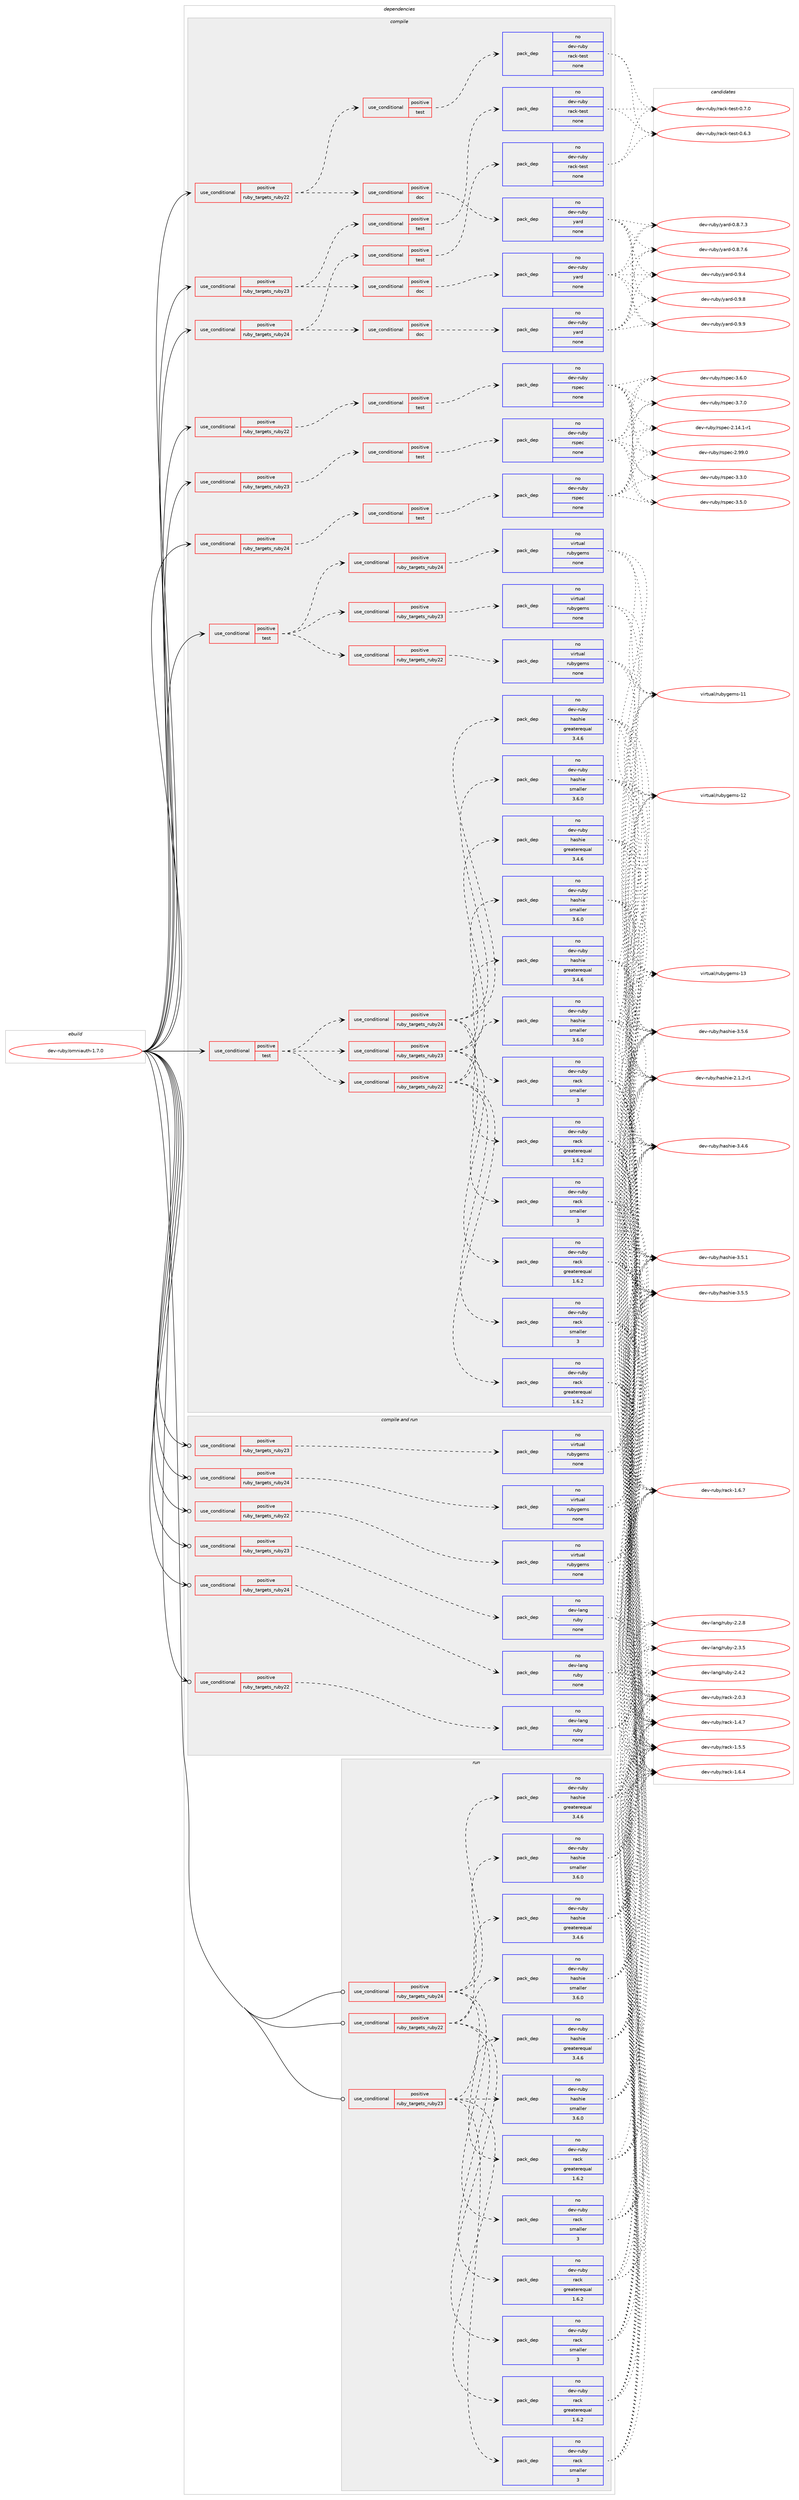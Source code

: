 digraph prolog {

# *************
# Graph options
# *************

newrank=true;
concentrate=true;
compound=true;
graph [rankdir=LR,fontname=Helvetica,fontsize=10,ranksep=1.5];#, ranksep=2.5, nodesep=0.2];
edge  [arrowhead=vee];
node  [fontname=Helvetica,fontsize=10];

# **********
# The ebuild
# **********

subgraph cluster_leftcol {
color=gray;
rank=same;
label=<<i>ebuild</i>>;
id [label="dev-ruby/omniauth-1.7.0", color=red, width=4, href="../dev-ruby/omniauth-1.7.0.svg"];
}

# ****************
# The dependencies
# ****************

subgraph cluster_midcol {
color=gray;
label=<<i>dependencies</i>>;
subgraph cluster_compile {
fillcolor="#eeeeee";
style=filled;
label=<<i>compile</i>>;
subgraph cond63998 {
dependency251957 [label=<<TABLE BORDER="0" CELLBORDER="1" CELLSPACING="0" CELLPADDING="4"><TR><TD ROWSPAN="3" CELLPADDING="10">use_conditional</TD></TR><TR><TD>positive</TD></TR><TR><TD>ruby_targets_ruby22</TD></TR></TABLE>>, shape=none, color=red];
subgraph cond63999 {
dependency251958 [label=<<TABLE BORDER="0" CELLBORDER="1" CELLSPACING="0" CELLPADDING="4"><TR><TD ROWSPAN="3" CELLPADDING="10">use_conditional</TD></TR><TR><TD>positive</TD></TR><TR><TD>doc</TD></TR></TABLE>>, shape=none, color=red];
subgraph pack183854 {
dependency251959 [label=<<TABLE BORDER="0" CELLBORDER="1" CELLSPACING="0" CELLPADDING="4" WIDTH="220"><TR><TD ROWSPAN="6" CELLPADDING="30">pack_dep</TD></TR><TR><TD WIDTH="110">no</TD></TR><TR><TD>dev-ruby</TD></TR><TR><TD>yard</TD></TR><TR><TD>none</TD></TR><TR><TD></TD></TR></TABLE>>, shape=none, color=blue];
}
dependency251958:e -> dependency251959:w [weight=20,style="dashed",arrowhead="vee"];
}
dependency251957:e -> dependency251958:w [weight=20,style="dashed",arrowhead="vee"];
subgraph cond64000 {
dependency251960 [label=<<TABLE BORDER="0" CELLBORDER="1" CELLSPACING="0" CELLPADDING="4"><TR><TD ROWSPAN="3" CELLPADDING="10">use_conditional</TD></TR><TR><TD>positive</TD></TR><TR><TD>test</TD></TR></TABLE>>, shape=none, color=red];
subgraph pack183855 {
dependency251961 [label=<<TABLE BORDER="0" CELLBORDER="1" CELLSPACING="0" CELLPADDING="4" WIDTH="220"><TR><TD ROWSPAN="6" CELLPADDING="30">pack_dep</TD></TR><TR><TD WIDTH="110">no</TD></TR><TR><TD>dev-ruby</TD></TR><TR><TD>rack-test</TD></TR><TR><TD>none</TD></TR><TR><TD></TD></TR></TABLE>>, shape=none, color=blue];
}
dependency251960:e -> dependency251961:w [weight=20,style="dashed",arrowhead="vee"];
}
dependency251957:e -> dependency251960:w [weight=20,style="dashed",arrowhead="vee"];
}
id:e -> dependency251957:w [weight=20,style="solid",arrowhead="vee"];
subgraph cond64001 {
dependency251962 [label=<<TABLE BORDER="0" CELLBORDER="1" CELLSPACING="0" CELLPADDING="4"><TR><TD ROWSPAN="3" CELLPADDING="10">use_conditional</TD></TR><TR><TD>positive</TD></TR><TR><TD>ruby_targets_ruby22</TD></TR></TABLE>>, shape=none, color=red];
subgraph cond64002 {
dependency251963 [label=<<TABLE BORDER="0" CELLBORDER="1" CELLSPACING="0" CELLPADDING="4"><TR><TD ROWSPAN="3" CELLPADDING="10">use_conditional</TD></TR><TR><TD>positive</TD></TR><TR><TD>test</TD></TR></TABLE>>, shape=none, color=red];
subgraph pack183856 {
dependency251964 [label=<<TABLE BORDER="0" CELLBORDER="1" CELLSPACING="0" CELLPADDING="4" WIDTH="220"><TR><TD ROWSPAN="6" CELLPADDING="30">pack_dep</TD></TR><TR><TD WIDTH="110">no</TD></TR><TR><TD>dev-ruby</TD></TR><TR><TD>rspec</TD></TR><TR><TD>none</TD></TR><TR><TD></TD></TR></TABLE>>, shape=none, color=blue];
}
dependency251963:e -> dependency251964:w [weight=20,style="dashed",arrowhead="vee"];
}
dependency251962:e -> dependency251963:w [weight=20,style="dashed",arrowhead="vee"];
}
id:e -> dependency251962:w [weight=20,style="solid",arrowhead="vee"];
subgraph cond64003 {
dependency251965 [label=<<TABLE BORDER="0" CELLBORDER="1" CELLSPACING="0" CELLPADDING="4"><TR><TD ROWSPAN="3" CELLPADDING="10">use_conditional</TD></TR><TR><TD>positive</TD></TR><TR><TD>ruby_targets_ruby23</TD></TR></TABLE>>, shape=none, color=red];
subgraph cond64004 {
dependency251966 [label=<<TABLE BORDER="0" CELLBORDER="1" CELLSPACING="0" CELLPADDING="4"><TR><TD ROWSPAN="3" CELLPADDING="10">use_conditional</TD></TR><TR><TD>positive</TD></TR><TR><TD>doc</TD></TR></TABLE>>, shape=none, color=red];
subgraph pack183857 {
dependency251967 [label=<<TABLE BORDER="0" CELLBORDER="1" CELLSPACING="0" CELLPADDING="4" WIDTH="220"><TR><TD ROWSPAN="6" CELLPADDING="30">pack_dep</TD></TR><TR><TD WIDTH="110">no</TD></TR><TR><TD>dev-ruby</TD></TR><TR><TD>yard</TD></TR><TR><TD>none</TD></TR><TR><TD></TD></TR></TABLE>>, shape=none, color=blue];
}
dependency251966:e -> dependency251967:w [weight=20,style="dashed",arrowhead="vee"];
}
dependency251965:e -> dependency251966:w [weight=20,style="dashed",arrowhead="vee"];
subgraph cond64005 {
dependency251968 [label=<<TABLE BORDER="0" CELLBORDER="1" CELLSPACING="0" CELLPADDING="4"><TR><TD ROWSPAN="3" CELLPADDING="10">use_conditional</TD></TR><TR><TD>positive</TD></TR><TR><TD>test</TD></TR></TABLE>>, shape=none, color=red];
subgraph pack183858 {
dependency251969 [label=<<TABLE BORDER="0" CELLBORDER="1" CELLSPACING="0" CELLPADDING="4" WIDTH="220"><TR><TD ROWSPAN="6" CELLPADDING="30">pack_dep</TD></TR><TR><TD WIDTH="110">no</TD></TR><TR><TD>dev-ruby</TD></TR><TR><TD>rack-test</TD></TR><TR><TD>none</TD></TR><TR><TD></TD></TR></TABLE>>, shape=none, color=blue];
}
dependency251968:e -> dependency251969:w [weight=20,style="dashed",arrowhead="vee"];
}
dependency251965:e -> dependency251968:w [weight=20,style="dashed",arrowhead="vee"];
}
id:e -> dependency251965:w [weight=20,style="solid",arrowhead="vee"];
subgraph cond64006 {
dependency251970 [label=<<TABLE BORDER="0" CELLBORDER="1" CELLSPACING="0" CELLPADDING="4"><TR><TD ROWSPAN="3" CELLPADDING="10">use_conditional</TD></TR><TR><TD>positive</TD></TR><TR><TD>ruby_targets_ruby23</TD></TR></TABLE>>, shape=none, color=red];
subgraph cond64007 {
dependency251971 [label=<<TABLE BORDER="0" CELLBORDER="1" CELLSPACING="0" CELLPADDING="4"><TR><TD ROWSPAN="3" CELLPADDING="10">use_conditional</TD></TR><TR><TD>positive</TD></TR><TR><TD>test</TD></TR></TABLE>>, shape=none, color=red];
subgraph pack183859 {
dependency251972 [label=<<TABLE BORDER="0" CELLBORDER="1" CELLSPACING="0" CELLPADDING="4" WIDTH="220"><TR><TD ROWSPAN="6" CELLPADDING="30">pack_dep</TD></TR><TR><TD WIDTH="110">no</TD></TR><TR><TD>dev-ruby</TD></TR><TR><TD>rspec</TD></TR><TR><TD>none</TD></TR><TR><TD></TD></TR></TABLE>>, shape=none, color=blue];
}
dependency251971:e -> dependency251972:w [weight=20,style="dashed",arrowhead="vee"];
}
dependency251970:e -> dependency251971:w [weight=20,style="dashed",arrowhead="vee"];
}
id:e -> dependency251970:w [weight=20,style="solid",arrowhead="vee"];
subgraph cond64008 {
dependency251973 [label=<<TABLE BORDER="0" CELLBORDER="1" CELLSPACING="0" CELLPADDING="4"><TR><TD ROWSPAN="3" CELLPADDING="10">use_conditional</TD></TR><TR><TD>positive</TD></TR><TR><TD>ruby_targets_ruby24</TD></TR></TABLE>>, shape=none, color=red];
subgraph cond64009 {
dependency251974 [label=<<TABLE BORDER="0" CELLBORDER="1" CELLSPACING="0" CELLPADDING="4"><TR><TD ROWSPAN="3" CELLPADDING="10">use_conditional</TD></TR><TR><TD>positive</TD></TR><TR><TD>doc</TD></TR></TABLE>>, shape=none, color=red];
subgraph pack183860 {
dependency251975 [label=<<TABLE BORDER="0" CELLBORDER="1" CELLSPACING="0" CELLPADDING="4" WIDTH="220"><TR><TD ROWSPAN="6" CELLPADDING="30">pack_dep</TD></TR><TR><TD WIDTH="110">no</TD></TR><TR><TD>dev-ruby</TD></TR><TR><TD>yard</TD></TR><TR><TD>none</TD></TR><TR><TD></TD></TR></TABLE>>, shape=none, color=blue];
}
dependency251974:e -> dependency251975:w [weight=20,style="dashed",arrowhead="vee"];
}
dependency251973:e -> dependency251974:w [weight=20,style="dashed",arrowhead="vee"];
subgraph cond64010 {
dependency251976 [label=<<TABLE BORDER="0" CELLBORDER="1" CELLSPACING="0" CELLPADDING="4"><TR><TD ROWSPAN="3" CELLPADDING="10">use_conditional</TD></TR><TR><TD>positive</TD></TR><TR><TD>test</TD></TR></TABLE>>, shape=none, color=red];
subgraph pack183861 {
dependency251977 [label=<<TABLE BORDER="0" CELLBORDER="1" CELLSPACING="0" CELLPADDING="4" WIDTH="220"><TR><TD ROWSPAN="6" CELLPADDING="30">pack_dep</TD></TR><TR><TD WIDTH="110">no</TD></TR><TR><TD>dev-ruby</TD></TR><TR><TD>rack-test</TD></TR><TR><TD>none</TD></TR><TR><TD></TD></TR></TABLE>>, shape=none, color=blue];
}
dependency251976:e -> dependency251977:w [weight=20,style="dashed",arrowhead="vee"];
}
dependency251973:e -> dependency251976:w [weight=20,style="dashed",arrowhead="vee"];
}
id:e -> dependency251973:w [weight=20,style="solid",arrowhead="vee"];
subgraph cond64011 {
dependency251978 [label=<<TABLE BORDER="0" CELLBORDER="1" CELLSPACING="0" CELLPADDING="4"><TR><TD ROWSPAN="3" CELLPADDING="10">use_conditional</TD></TR><TR><TD>positive</TD></TR><TR><TD>ruby_targets_ruby24</TD></TR></TABLE>>, shape=none, color=red];
subgraph cond64012 {
dependency251979 [label=<<TABLE BORDER="0" CELLBORDER="1" CELLSPACING="0" CELLPADDING="4"><TR><TD ROWSPAN="3" CELLPADDING="10">use_conditional</TD></TR><TR><TD>positive</TD></TR><TR><TD>test</TD></TR></TABLE>>, shape=none, color=red];
subgraph pack183862 {
dependency251980 [label=<<TABLE BORDER="0" CELLBORDER="1" CELLSPACING="0" CELLPADDING="4" WIDTH="220"><TR><TD ROWSPAN="6" CELLPADDING="30">pack_dep</TD></TR><TR><TD WIDTH="110">no</TD></TR><TR><TD>dev-ruby</TD></TR><TR><TD>rspec</TD></TR><TR><TD>none</TD></TR><TR><TD></TD></TR></TABLE>>, shape=none, color=blue];
}
dependency251979:e -> dependency251980:w [weight=20,style="dashed",arrowhead="vee"];
}
dependency251978:e -> dependency251979:w [weight=20,style="dashed",arrowhead="vee"];
}
id:e -> dependency251978:w [weight=20,style="solid",arrowhead="vee"];
subgraph cond64013 {
dependency251981 [label=<<TABLE BORDER="0" CELLBORDER="1" CELLSPACING="0" CELLPADDING="4"><TR><TD ROWSPAN="3" CELLPADDING="10">use_conditional</TD></TR><TR><TD>positive</TD></TR><TR><TD>test</TD></TR></TABLE>>, shape=none, color=red];
subgraph cond64014 {
dependency251982 [label=<<TABLE BORDER="0" CELLBORDER="1" CELLSPACING="0" CELLPADDING="4"><TR><TD ROWSPAN="3" CELLPADDING="10">use_conditional</TD></TR><TR><TD>positive</TD></TR><TR><TD>ruby_targets_ruby22</TD></TR></TABLE>>, shape=none, color=red];
subgraph pack183863 {
dependency251983 [label=<<TABLE BORDER="0" CELLBORDER="1" CELLSPACING="0" CELLPADDING="4" WIDTH="220"><TR><TD ROWSPAN="6" CELLPADDING="30">pack_dep</TD></TR><TR><TD WIDTH="110">no</TD></TR><TR><TD>dev-ruby</TD></TR><TR><TD>rack</TD></TR><TR><TD>greaterequal</TD></TR><TR><TD>1.6.2</TD></TR></TABLE>>, shape=none, color=blue];
}
dependency251982:e -> dependency251983:w [weight=20,style="dashed",arrowhead="vee"];
subgraph pack183864 {
dependency251984 [label=<<TABLE BORDER="0" CELLBORDER="1" CELLSPACING="0" CELLPADDING="4" WIDTH="220"><TR><TD ROWSPAN="6" CELLPADDING="30">pack_dep</TD></TR><TR><TD WIDTH="110">no</TD></TR><TR><TD>dev-ruby</TD></TR><TR><TD>rack</TD></TR><TR><TD>smaller</TD></TR><TR><TD>3</TD></TR></TABLE>>, shape=none, color=blue];
}
dependency251982:e -> dependency251984:w [weight=20,style="dashed",arrowhead="vee"];
subgraph pack183865 {
dependency251985 [label=<<TABLE BORDER="0" CELLBORDER="1" CELLSPACING="0" CELLPADDING="4" WIDTH="220"><TR><TD ROWSPAN="6" CELLPADDING="30">pack_dep</TD></TR><TR><TD WIDTH="110">no</TD></TR><TR><TD>dev-ruby</TD></TR><TR><TD>hashie</TD></TR><TR><TD>greaterequal</TD></TR><TR><TD>3.4.6</TD></TR></TABLE>>, shape=none, color=blue];
}
dependency251982:e -> dependency251985:w [weight=20,style="dashed",arrowhead="vee"];
subgraph pack183866 {
dependency251986 [label=<<TABLE BORDER="0" CELLBORDER="1" CELLSPACING="0" CELLPADDING="4" WIDTH="220"><TR><TD ROWSPAN="6" CELLPADDING="30">pack_dep</TD></TR><TR><TD WIDTH="110">no</TD></TR><TR><TD>dev-ruby</TD></TR><TR><TD>hashie</TD></TR><TR><TD>smaller</TD></TR><TR><TD>3.6.0</TD></TR></TABLE>>, shape=none, color=blue];
}
dependency251982:e -> dependency251986:w [weight=20,style="dashed",arrowhead="vee"];
}
dependency251981:e -> dependency251982:w [weight=20,style="dashed",arrowhead="vee"];
subgraph cond64015 {
dependency251987 [label=<<TABLE BORDER="0" CELLBORDER="1" CELLSPACING="0" CELLPADDING="4"><TR><TD ROWSPAN="3" CELLPADDING="10">use_conditional</TD></TR><TR><TD>positive</TD></TR><TR><TD>ruby_targets_ruby23</TD></TR></TABLE>>, shape=none, color=red];
subgraph pack183867 {
dependency251988 [label=<<TABLE BORDER="0" CELLBORDER="1" CELLSPACING="0" CELLPADDING="4" WIDTH="220"><TR><TD ROWSPAN="6" CELLPADDING="30">pack_dep</TD></TR><TR><TD WIDTH="110">no</TD></TR><TR><TD>dev-ruby</TD></TR><TR><TD>rack</TD></TR><TR><TD>greaterequal</TD></TR><TR><TD>1.6.2</TD></TR></TABLE>>, shape=none, color=blue];
}
dependency251987:e -> dependency251988:w [weight=20,style="dashed",arrowhead="vee"];
subgraph pack183868 {
dependency251989 [label=<<TABLE BORDER="0" CELLBORDER="1" CELLSPACING="0" CELLPADDING="4" WIDTH="220"><TR><TD ROWSPAN="6" CELLPADDING="30">pack_dep</TD></TR><TR><TD WIDTH="110">no</TD></TR><TR><TD>dev-ruby</TD></TR><TR><TD>rack</TD></TR><TR><TD>smaller</TD></TR><TR><TD>3</TD></TR></TABLE>>, shape=none, color=blue];
}
dependency251987:e -> dependency251989:w [weight=20,style="dashed",arrowhead="vee"];
subgraph pack183869 {
dependency251990 [label=<<TABLE BORDER="0" CELLBORDER="1" CELLSPACING="0" CELLPADDING="4" WIDTH="220"><TR><TD ROWSPAN="6" CELLPADDING="30">pack_dep</TD></TR><TR><TD WIDTH="110">no</TD></TR><TR><TD>dev-ruby</TD></TR><TR><TD>hashie</TD></TR><TR><TD>greaterequal</TD></TR><TR><TD>3.4.6</TD></TR></TABLE>>, shape=none, color=blue];
}
dependency251987:e -> dependency251990:w [weight=20,style="dashed",arrowhead="vee"];
subgraph pack183870 {
dependency251991 [label=<<TABLE BORDER="0" CELLBORDER="1" CELLSPACING="0" CELLPADDING="4" WIDTH="220"><TR><TD ROWSPAN="6" CELLPADDING="30">pack_dep</TD></TR><TR><TD WIDTH="110">no</TD></TR><TR><TD>dev-ruby</TD></TR><TR><TD>hashie</TD></TR><TR><TD>smaller</TD></TR><TR><TD>3.6.0</TD></TR></TABLE>>, shape=none, color=blue];
}
dependency251987:e -> dependency251991:w [weight=20,style="dashed",arrowhead="vee"];
}
dependency251981:e -> dependency251987:w [weight=20,style="dashed",arrowhead="vee"];
subgraph cond64016 {
dependency251992 [label=<<TABLE BORDER="0" CELLBORDER="1" CELLSPACING="0" CELLPADDING="4"><TR><TD ROWSPAN="3" CELLPADDING="10">use_conditional</TD></TR><TR><TD>positive</TD></TR><TR><TD>ruby_targets_ruby24</TD></TR></TABLE>>, shape=none, color=red];
subgraph pack183871 {
dependency251993 [label=<<TABLE BORDER="0" CELLBORDER="1" CELLSPACING="0" CELLPADDING="4" WIDTH="220"><TR><TD ROWSPAN="6" CELLPADDING="30">pack_dep</TD></TR><TR><TD WIDTH="110">no</TD></TR><TR><TD>dev-ruby</TD></TR><TR><TD>rack</TD></TR><TR><TD>greaterequal</TD></TR><TR><TD>1.6.2</TD></TR></TABLE>>, shape=none, color=blue];
}
dependency251992:e -> dependency251993:w [weight=20,style="dashed",arrowhead="vee"];
subgraph pack183872 {
dependency251994 [label=<<TABLE BORDER="0" CELLBORDER="1" CELLSPACING="0" CELLPADDING="4" WIDTH="220"><TR><TD ROWSPAN="6" CELLPADDING="30">pack_dep</TD></TR><TR><TD WIDTH="110">no</TD></TR><TR><TD>dev-ruby</TD></TR><TR><TD>rack</TD></TR><TR><TD>smaller</TD></TR><TR><TD>3</TD></TR></TABLE>>, shape=none, color=blue];
}
dependency251992:e -> dependency251994:w [weight=20,style="dashed",arrowhead="vee"];
subgraph pack183873 {
dependency251995 [label=<<TABLE BORDER="0" CELLBORDER="1" CELLSPACING="0" CELLPADDING="4" WIDTH="220"><TR><TD ROWSPAN="6" CELLPADDING="30">pack_dep</TD></TR><TR><TD WIDTH="110">no</TD></TR><TR><TD>dev-ruby</TD></TR><TR><TD>hashie</TD></TR><TR><TD>greaterequal</TD></TR><TR><TD>3.4.6</TD></TR></TABLE>>, shape=none, color=blue];
}
dependency251992:e -> dependency251995:w [weight=20,style="dashed",arrowhead="vee"];
subgraph pack183874 {
dependency251996 [label=<<TABLE BORDER="0" CELLBORDER="1" CELLSPACING="0" CELLPADDING="4" WIDTH="220"><TR><TD ROWSPAN="6" CELLPADDING="30">pack_dep</TD></TR><TR><TD WIDTH="110">no</TD></TR><TR><TD>dev-ruby</TD></TR><TR><TD>hashie</TD></TR><TR><TD>smaller</TD></TR><TR><TD>3.6.0</TD></TR></TABLE>>, shape=none, color=blue];
}
dependency251992:e -> dependency251996:w [weight=20,style="dashed",arrowhead="vee"];
}
dependency251981:e -> dependency251992:w [weight=20,style="dashed",arrowhead="vee"];
}
id:e -> dependency251981:w [weight=20,style="solid",arrowhead="vee"];
subgraph cond64017 {
dependency251997 [label=<<TABLE BORDER="0" CELLBORDER="1" CELLSPACING="0" CELLPADDING="4"><TR><TD ROWSPAN="3" CELLPADDING="10">use_conditional</TD></TR><TR><TD>positive</TD></TR><TR><TD>test</TD></TR></TABLE>>, shape=none, color=red];
subgraph cond64018 {
dependency251998 [label=<<TABLE BORDER="0" CELLBORDER="1" CELLSPACING="0" CELLPADDING="4"><TR><TD ROWSPAN="3" CELLPADDING="10">use_conditional</TD></TR><TR><TD>positive</TD></TR><TR><TD>ruby_targets_ruby22</TD></TR></TABLE>>, shape=none, color=red];
subgraph pack183875 {
dependency251999 [label=<<TABLE BORDER="0" CELLBORDER="1" CELLSPACING="0" CELLPADDING="4" WIDTH="220"><TR><TD ROWSPAN="6" CELLPADDING="30">pack_dep</TD></TR><TR><TD WIDTH="110">no</TD></TR><TR><TD>virtual</TD></TR><TR><TD>rubygems</TD></TR><TR><TD>none</TD></TR><TR><TD></TD></TR></TABLE>>, shape=none, color=blue];
}
dependency251998:e -> dependency251999:w [weight=20,style="dashed",arrowhead="vee"];
}
dependency251997:e -> dependency251998:w [weight=20,style="dashed",arrowhead="vee"];
subgraph cond64019 {
dependency252000 [label=<<TABLE BORDER="0" CELLBORDER="1" CELLSPACING="0" CELLPADDING="4"><TR><TD ROWSPAN="3" CELLPADDING="10">use_conditional</TD></TR><TR><TD>positive</TD></TR><TR><TD>ruby_targets_ruby23</TD></TR></TABLE>>, shape=none, color=red];
subgraph pack183876 {
dependency252001 [label=<<TABLE BORDER="0" CELLBORDER="1" CELLSPACING="0" CELLPADDING="4" WIDTH="220"><TR><TD ROWSPAN="6" CELLPADDING="30">pack_dep</TD></TR><TR><TD WIDTH="110">no</TD></TR><TR><TD>virtual</TD></TR><TR><TD>rubygems</TD></TR><TR><TD>none</TD></TR><TR><TD></TD></TR></TABLE>>, shape=none, color=blue];
}
dependency252000:e -> dependency252001:w [weight=20,style="dashed",arrowhead="vee"];
}
dependency251997:e -> dependency252000:w [weight=20,style="dashed",arrowhead="vee"];
subgraph cond64020 {
dependency252002 [label=<<TABLE BORDER="0" CELLBORDER="1" CELLSPACING="0" CELLPADDING="4"><TR><TD ROWSPAN="3" CELLPADDING="10">use_conditional</TD></TR><TR><TD>positive</TD></TR><TR><TD>ruby_targets_ruby24</TD></TR></TABLE>>, shape=none, color=red];
subgraph pack183877 {
dependency252003 [label=<<TABLE BORDER="0" CELLBORDER="1" CELLSPACING="0" CELLPADDING="4" WIDTH="220"><TR><TD ROWSPAN="6" CELLPADDING="30">pack_dep</TD></TR><TR><TD WIDTH="110">no</TD></TR><TR><TD>virtual</TD></TR><TR><TD>rubygems</TD></TR><TR><TD>none</TD></TR><TR><TD></TD></TR></TABLE>>, shape=none, color=blue];
}
dependency252002:e -> dependency252003:w [weight=20,style="dashed",arrowhead="vee"];
}
dependency251997:e -> dependency252002:w [weight=20,style="dashed",arrowhead="vee"];
}
id:e -> dependency251997:w [weight=20,style="solid",arrowhead="vee"];
}
subgraph cluster_compileandrun {
fillcolor="#eeeeee";
style=filled;
label=<<i>compile and run</i>>;
subgraph cond64021 {
dependency252004 [label=<<TABLE BORDER="0" CELLBORDER="1" CELLSPACING="0" CELLPADDING="4"><TR><TD ROWSPAN="3" CELLPADDING="10">use_conditional</TD></TR><TR><TD>positive</TD></TR><TR><TD>ruby_targets_ruby22</TD></TR></TABLE>>, shape=none, color=red];
subgraph pack183878 {
dependency252005 [label=<<TABLE BORDER="0" CELLBORDER="1" CELLSPACING="0" CELLPADDING="4" WIDTH="220"><TR><TD ROWSPAN="6" CELLPADDING="30">pack_dep</TD></TR><TR><TD WIDTH="110">no</TD></TR><TR><TD>dev-lang</TD></TR><TR><TD>ruby</TD></TR><TR><TD>none</TD></TR><TR><TD></TD></TR></TABLE>>, shape=none, color=blue];
}
dependency252004:e -> dependency252005:w [weight=20,style="dashed",arrowhead="vee"];
}
id:e -> dependency252004:w [weight=20,style="solid",arrowhead="odotvee"];
subgraph cond64022 {
dependency252006 [label=<<TABLE BORDER="0" CELLBORDER="1" CELLSPACING="0" CELLPADDING="4"><TR><TD ROWSPAN="3" CELLPADDING="10">use_conditional</TD></TR><TR><TD>positive</TD></TR><TR><TD>ruby_targets_ruby22</TD></TR></TABLE>>, shape=none, color=red];
subgraph pack183879 {
dependency252007 [label=<<TABLE BORDER="0" CELLBORDER="1" CELLSPACING="0" CELLPADDING="4" WIDTH="220"><TR><TD ROWSPAN="6" CELLPADDING="30">pack_dep</TD></TR><TR><TD WIDTH="110">no</TD></TR><TR><TD>virtual</TD></TR><TR><TD>rubygems</TD></TR><TR><TD>none</TD></TR><TR><TD></TD></TR></TABLE>>, shape=none, color=blue];
}
dependency252006:e -> dependency252007:w [weight=20,style="dashed",arrowhead="vee"];
}
id:e -> dependency252006:w [weight=20,style="solid",arrowhead="odotvee"];
subgraph cond64023 {
dependency252008 [label=<<TABLE BORDER="0" CELLBORDER="1" CELLSPACING="0" CELLPADDING="4"><TR><TD ROWSPAN="3" CELLPADDING="10">use_conditional</TD></TR><TR><TD>positive</TD></TR><TR><TD>ruby_targets_ruby23</TD></TR></TABLE>>, shape=none, color=red];
subgraph pack183880 {
dependency252009 [label=<<TABLE BORDER="0" CELLBORDER="1" CELLSPACING="0" CELLPADDING="4" WIDTH="220"><TR><TD ROWSPAN="6" CELLPADDING="30">pack_dep</TD></TR><TR><TD WIDTH="110">no</TD></TR><TR><TD>dev-lang</TD></TR><TR><TD>ruby</TD></TR><TR><TD>none</TD></TR><TR><TD></TD></TR></TABLE>>, shape=none, color=blue];
}
dependency252008:e -> dependency252009:w [weight=20,style="dashed",arrowhead="vee"];
}
id:e -> dependency252008:w [weight=20,style="solid",arrowhead="odotvee"];
subgraph cond64024 {
dependency252010 [label=<<TABLE BORDER="0" CELLBORDER="1" CELLSPACING="0" CELLPADDING="4"><TR><TD ROWSPAN="3" CELLPADDING="10">use_conditional</TD></TR><TR><TD>positive</TD></TR><TR><TD>ruby_targets_ruby23</TD></TR></TABLE>>, shape=none, color=red];
subgraph pack183881 {
dependency252011 [label=<<TABLE BORDER="0" CELLBORDER="1" CELLSPACING="0" CELLPADDING="4" WIDTH="220"><TR><TD ROWSPAN="6" CELLPADDING="30">pack_dep</TD></TR><TR><TD WIDTH="110">no</TD></TR><TR><TD>virtual</TD></TR><TR><TD>rubygems</TD></TR><TR><TD>none</TD></TR><TR><TD></TD></TR></TABLE>>, shape=none, color=blue];
}
dependency252010:e -> dependency252011:w [weight=20,style="dashed",arrowhead="vee"];
}
id:e -> dependency252010:w [weight=20,style="solid",arrowhead="odotvee"];
subgraph cond64025 {
dependency252012 [label=<<TABLE BORDER="0" CELLBORDER="1" CELLSPACING="0" CELLPADDING="4"><TR><TD ROWSPAN="3" CELLPADDING="10">use_conditional</TD></TR><TR><TD>positive</TD></TR><TR><TD>ruby_targets_ruby24</TD></TR></TABLE>>, shape=none, color=red];
subgraph pack183882 {
dependency252013 [label=<<TABLE BORDER="0" CELLBORDER="1" CELLSPACING="0" CELLPADDING="4" WIDTH="220"><TR><TD ROWSPAN="6" CELLPADDING="30">pack_dep</TD></TR><TR><TD WIDTH="110">no</TD></TR><TR><TD>dev-lang</TD></TR><TR><TD>ruby</TD></TR><TR><TD>none</TD></TR><TR><TD></TD></TR></TABLE>>, shape=none, color=blue];
}
dependency252012:e -> dependency252013:w [weight=20,style="dashed",arrowhead="vee"];
}
id:e -> dependency252012:w [weight=20,style="solid",arrowhead="odotvee"];
subgraph cond64026 {
dependency252014 [label=<<TABLE BORDER="0" CELLBORDER="1" CELLSPACING="0" CELLPADDING="4"><TR><TD ROWSPAN="3" CELLPADDING="10">use_conditional</TD></TR><TR><TD>positive</TD></TR><TR><TD>ruby_targets_ruby24</TD></TR></TABLE>>, shape=none, color=red];
subgraph pack183883 {
dependency252015 [label=<<TABLE BORDER="0" CELLBORDER="1" CELLSPACING="0" CELLPADDING="4" WIDTH="220"><TR><TD ROWSPAN="6" CELLPADDING="30">pack_dep</TD></TR><TR><TD WIDTH="110">no</TD></TR><TR><TD>virtual</TD></TR><TR><TD>rubygems</TD></TR><TR><TD>none</TD></TR><TR><TD></TD></TR></TABLE>>, shape=none, color=blue];
}
dependency252014:e -> dependency252015:w [weight=20,style="dashed",arrowhead="vee"];
}
id:e -> dependency252014:w [weight=20,style="solid",arrowhead="odotvee"];
}
subgraph cluster_run {
fillcolor="#eeeeee";
style=filled;
label=<<i>run</i>>;
subgraph cond64027 {
dependency252016 [label=<<TABLE BORDER="0" CELLBORDER="1" CELLSPACING="0" CELLPADDING="4"><TR><TD ROWSPAN="3" CELLPADDING="10">use_conditional</TD></TR><TR><TD>positive</TD></TR><TR><TD>ruby_targets_ruby22</TD></TR></TABLE>>, shape=none, color=red];
subgraph pack183884 {
dependency252017 [label=<<TABLE BORDER="0" CELLBORDER="1" CELLSPACING="0" CELLPADDING="4" WIDTH="220"><TR><TD ROWSPAN="6" CELLPADDING="30">pack_dep</TD></TR><TR><TD WIDTH="110">no</TD></TR><TR><TD>dev-ruby</TD></TR><TR><TD>rack</TD></TR><TR><TD>greaterequal</TD></TR><TR><TD>1.6.2</TD></TR></TABLE>>, shape=none, color=blue];
}
dependency252016:e -> dependency252017:w [weight=20,style="dashed",arrowhead="vee"];
subgraph pack183885 {
dependency252018 [label=<<TABLE BORDER="0" CELLBORDER="1" CELLSPACING="0" CELLPADDING="4" WIDTH="220"><TR><TD ROWSPAN="6" CELLPADDING="30">pack_dep</TD></TR><TR><TD WIDTH="110">no</TD></TR><TR><TD>dev-ruby</TD></TR><TR><TD>rack</TD></TR><TR><TD>smaller</TD></TR><TR><TD>3</TD></TR></TABLE>>, shape=none, color=blue];
}
dependency252016:e -> dependency252018:w [weight=20,style="dashed",arrowhead="vee"];
subgraph pack183886 {
dependency252019 [label=<<TABLE BORDER="0" CELLBORDER="1" CELLSPACING="0" CELLPADDING="4" WIDTH="220"><TR><TD ROWSPAN="6" CELLPADDING="30">pack_dep</TD></TR><TR><TD WIDTH="110">no</TD></TR><TR><TD>dev-ruby</TD></TR><TR><TD>hashie</TD></TR><TR><TD>greaterequal</TD></TR><TR><TD>3.4.6</TD></TR></TABLE>>, shape=none, color=blue];
}
dependency252016:e -> dependency252019:w [weight=20,style="dashed",arrowhead="vee"];
subgraph pack183887 {
dependency252020 [label=<<TABLE BORDER="0" CELLBORDER="1" CELLSPACING="0" CELLPADDING="4" WIDTH="220"><TR><TD ROWSPAN="6" CELLPADDING="30">pack_dep</TD></TR><TR><TD WIDTH="110">no</TD></TR><TR><TD>dev-ruby</TD></TR><TR><TD>hashie</TD></TR><TR><TD>smaller</TD></TR><TR><TD>3.6.0</TD></TR></TABLE>>, shape=none, color=blue];
}
dependency252016:e -> dependency252020:w [weight=20,style="dashed",arrowhead="vee"];
}
id:e -> dependency252016:w [weight=20,style="solid",arrowhead="odot"];
subgraph cond64028 {
dependency252021 [label=<<TABLE BORDER="0" CELLBORDER="1" CELLSPACING="0" CELLPADDING="4"><TR><TD ROWSPAN="3" CELLPADDING="10">use_conditional</TD></TR><TR><TD>positive</TD></TR><TR><TD>ruby_targets_ruby23</TD></TR></TABLE>>, shape=none, color=red];
subgraph pack183888 {
dependency252022 [label=<<TABLE BORDER="0" CELLBORDER="1" CELLSPACING="0" CELLPADDING="4" WIDTH="220"><TR><TD ROWSPAN="6" CELLPADDING="30">pack_dep</TD></TR><TR><TD WIDTH="110">no</TD></TR><TR><TD>dev-ruby</TD></TR><TR><TD>rack</TD></TR><TR><TD>greaterequal</TD></TR><TR><TD>1.6.2</TD></TR></TABLE>>, shape=none, color=blue];
}
dependency252021:e -> dependency252022:w [weight=20,style="dashed",arrowhead="vee"];
subgraph pack183889 {
dependency252023 [label=<<TABLE BORDER="0" CELLBORDER="1" CELLSPACING="0" CELLPADDING="4" WIDTH="220"><TR><TD ROWSPAN="6" CELLPADDING="30">pack_dep</TD></TR><TR><TD WIDTH="110">no</TD></TR><TR><TD>dev-ruby</TD></TR><TR><TD>rack</TD></TR><TR><TD>smaller</TD></TR><TR><TD>3</TD></TR></TABLE>>, shape=none, color=blue];
}
dependency252021:e -> dependency252023:w [weight=20,style="dashed",arrowhead="vee"];
subgraph pack183890 {
dependency252024 [label=<<TABLE BORDER="0" CELLBORDER="1" CELLSPACING="0" CELLPADDING="4" WIDTH="220"><TR><TD ROWSPAN="6" CELLPADDING="30">pack_dep</TD></TR><TR><TD WIDTH="110">no</TD></TR><TR><TD>dev-ruby</TD></TR><TR><TD>hashie</TD></TR><TR><TD>greaterequal</TD></TR><TR><TD>3.4.6</TD></TR></TABLE>>, shape=none, color=blue];
}
dependency252021:e -> dependency252024:w [weight=20,style="dashed",arrowhead="vee"];
subgraph pack183891 {
dependency252025 [label=<<TABLE BORDER="0" CELLBORDER="1" CELLSPACING="0" CELLPADDING="4" WIDTH="220"><TR><TD ROWSPAN="6" CELLPADDING="30">pack_dep</TD></TR><TR><TD WIDTH="110">no</TD></TR><TR><TD>dev-ruby</TD></TR><TR><TD>hashie</TD></TR><TR><TD>smaller</TD></TR><TR><TD>3.6.0</TD></TR></TABLE>>, shape=none, color=blue];
}
dependency252021:e -> dependency252025:w [weight=20,style="dashed",arrowhead="vee"];
}
id:e -> dependency252021:w [weight=20,style="solid",arrowhead="odot"];
subgraph cond64029 {
dependency252026 [label=<<TABLE BORDER="0" CELLBORDER="1" CELLSPACING="0" CELLPADDING="4"><TR><TD ROWSPAN="3" CELLPADDING="10">use_conditional</TD></TR><TR><TD>positive</TD></TR><TR><TD>ruby_targets_ruby24</TD></TR></TABLE>>, shape=none, color=red];
subgraph pack183892 {
dependency252027 [label=<<TABLE BORDER="0" CELLBORDER="1" CELLSPACING="0" CELLPADDING="4" WIDTH="220"><TR><TD ROWSPAN="6" CELLPADDING="30">pack_dep</TD></TR><TR><TD WIDTH="110">no</TD></TR><TR><TD>dev-ruby</TD></TR><TR><TD>rack</TD></TR><TR><TD>greaterequal</TD></TR><TR><TD>1.6.2</TD></TR></TABLE>>, shape=none, color=blue];
}
dependency252026:e -> dependency252027:w [weight=20,style="dashed",arrowhead="vee"];
subgraph pack183893 {
dependency252028 [label=<<TABLE BORDER="0" CELLBORDER="1" CELLSPACING="0" CELLPADDING="4" WIDTH="220"><TR><TD ROWSPAN="6" CELLPADDING="30">pack_dep</TD></TR><TR><TD WIDTH="110">no</TD></TR><TR><TD>dev-ruby</TD></TR><TR><TD>rack</TD></TR><TR><TD>smaller</TD></TR><TR><TD>3</TD></TR></TABLE>>, shape=none, color=blue];
}
dependency252026:e -> dependency252028:w [weight=20,style="dashed",arrowhead="vee"];
subgraph pack183894 {
dependency252029 [label=<<TABLE BORDER="0" CELLBORDER="1" CELLSPACING="0" CELLPADDING="4" WIDTH="220"><TR><TD ROWSPAN="6" CELLPADDING="30">pack_dep</TD></TR><TR><TD WIDTH="110">no</TD></TR><TR><TD>dev-ruby</TD></TR><TR><TD>hashie</TD></TR><TR><TD>greaterequal</TD></TR><TR><TD>3.4.6</TD></TR></TABLE>>, shape=none, color=blue];
}
dependency252026:e -> dependency252029:w [weight=20,style="dashed",arrowhead="vee"];
subgraph pack183895 {
dependency252030 [label=<<TABLE BORDER="0" CELLBORDER="1" CELLSPACING="0" CELLPADDING="4" WIDTH="220"><TR><TD ROWSPAN="6" CELLPADDING="30">pack_dep</TD></TR><TR><TD WIDTH="110">no</TD></TR><TR><TD>dev-ruby</TD></TR><TR><TD>hashie</TD></TR><TR><TD>smaller</TD></TR><TR><TD>3.6.0</TD></TR></TABLE>>, shape=none, color=blue];
}
dependency252026:e -> dependency252030:w [weight=20,style="dashed",arrowhead="vee"];
}
id:e -> dependency252026:w [weight=20,style="solid",arrowhead="odot"];
}
}

# **************
# The candidates
# **************

subgraph cluster_choices {
rank=same;
color=gray;
label=<<i>candidates</i>>;

subgraph choice183854 {
color=black;
nodesep=1;
choice100101118451141179812147121971141004548465646554651 [label="dev-ruby/yard-0.8.7.3", color=red, width=4,href="../dev-ruby/yard-0.8.7.3.svg"];
choice100101118451141179812147121971141004548465646554654 [label="dev-ruby/yard-0.8.7.6", color=red, width=4,href="../dev-ruby/yard-0.8.7.6.svg"];
choice10010111845114117981214712197114100454846574652 [label="dev-ruby/yard-0.9.4", color=red, width=4,href="../dev-ruby/yard-0.9.4.svg"];
choice10010111845114117981214712197114100454846574656 [label="dev-ruby/yard-0.9.8", color=red, width=4,href="../dev-ruby/yard-0.9.8.svg"];
choice10010111845114117981214712197114100454846574657 [label="dev-ruby/yard-0.9.9", color=red, width=4,href="../dev-ruby/yard-0.9.9.svg"];
dependency251959:e -> choice100101118451141179812147121971141004548465646554651:w [style=dotted,weight="100"];
dependency251959:e -> choice100101118451141179812147121971141004548465646554654:w [style=dotted,weight="100"];
dependency251959:e -> choice10010111845114117981214712197114100454846574652:w [style=dotted,weight="100"];
dependency251959:e -> choice10010111845114117981214712197114100454846574656:w [style=dotted,weight="100"];
dependency251959:e -> choice10010111845114117981214712197114100454846574657:w [style=dotted,weight="100"];
}
subgraph choice183855 {
color=black;
nodesep=1;
choice100101118451141179812147114979910745116101115116454846544651 [label="dev-ruby/rack-test-0.6.3", color=red, width=4,href="../dev-ruby/rack-test-0.6.3.svg"];
choice100101118451141179812147114979910745116101115116454846554648 [label="dev-ruby/rack-test-0.7.0", color=red, width=4,href="../dev-ruby/rack-test-0.7.0.svg"];
dependency251961:e -> choice100101118451141179812147114979910745116101115116454846544651:w [style=dotted,weight="100"];
dependency251961:e -> choice100101118451141179812147114979910745116101115116454846554648:w [style=dotted,weight="100"];
}
subgraph choice183856 {
color=black;
nodesep=1;
choice10010111845114117981214711411511210199455046495246494511449 [label="dev-ruby/rspec-2.14.1-r1", color=red, width=4,href="../dev-ruby/rspec-2.14.1-r1.svg"];
choice1001011184511411798121471141151121019945504657574648 [label="dev-ruby/rspec-2.99.0", color=red, width=4,href="../dev-ruby/rspec-2.99.0.svg"];
choice10010111845114117981214711411511210199455146514648 [label="dev-ruby/rspec-3.3.0", color=red, width=4,href="../dev-ruby/rspec-3.3.0.svg"];
choice10010111845114117981214711411511210199455146534648 [label="dev-ruby/rspec-3.5.0", color=red, width=4,href="../dev-ruby/rspec-3.5.0.svg"];
choice10010111845114117981214711411511210199455146544648 [label="dev-ruby/rspec-3.6.0", color=red, width=4,href="../dev-ruby/rspec-3.6.0.svg"];
choice10010111845114117981214711411511210199455146554648 [label="dev-ruby/rspec-3.7.0", color=red, width=4,href="../dev-ruby/rspec-3.7.0.svg"];
dependency251964:e -> choice10010111845114117981214711411511210199455046495246494511449:w [style=dotted,weight="100"];
dependency251964:e -> choice1001011184511411798121471141151121019945504657574648:w [style=dotted,weight="100"];
dependency251964:e -> choice10010111845114117981214711411511210199455146514648:w [style=dotted,weight="100"];
dependency251964:e -> choice10010111845114117981214711411511210199455146534648:w [style=dotted,weight="100"];
dependency251964:e -> choice10010111845114117981214711411511210199455146544648:w [style=dotted,weight="100"];
dependency251964:e -> choice10010111845114117981214711411511210199455146554648:w [style=dotted,weight="100"];
}
subgraph choice183857 {
color=black;
nodesep=1;
choice100101118451141179812147121971141004548465646554651 [label="dev-ruby/yard-0.8.7.3", color=red, width=4,href="../dev-ruby/yard-0.8.7.3.svg"];
choice100101118451141179812147121971141004548465646554654 [label="dev-ruby/yard-0.8.7.6", color=red, width=4,href="../dev-ruby/yard-0.8.7.6.svg"];
choice10010111845114117981214712197114100454846574652 [label="dev-ruby/yard-0.9.4", color=red, width=4,href="../dev-ruby/yard-0.9.4.svg"];
choice10010111845114117981214712197114100454846574656 [label="dev-ruby/yard-0.9.8", color=red, width=4,href="../dev-ruby/yard-0.9.8.svg"];
choice10010111845114117981214712197114100454846574657 [label="dev-ruby/yard-0.9.9", color=red, width=4,href="../dev-ruby/yard-0.9.9.svg"];
dependency251967:e -> choice100101118451141179812147121971141004548465646554651:w [style=dotted,weight="100"];
dependency251967:e -> choice100101118451141179812147121971141004548465646554654:w [style=dotted,weight="100"];
dependency251967:e -> choice10010111845114117981214712197114100454846574652:w [style=dotted,weight="100"];
dependency251967:e -> choice10010111845114117981214712197114100454846574656:w [style=dotted,weight="100"];
dependency251967:e -> choice10010111845114117981214712197114100454846574657:w [style=dotted,weight="100"];
}
subgraph choice183858 {
color=black;
nodesep=1;
choice100101118451141179812147114979910745116101115116454846544651 [label="dev-ruby/rack-test-0.6.3", color=red, width=4,href="../dev-ruby/rack-test-0.6.3.svg"];
choice100101118451141179812147114979910745116101115116454846554648 [label="dev-ruby/rack-test-0.7.0", color=red, width=4,href="../dev-ruby/rack-test-0.7.0.svg"];
dependency251969:e -> choice100101118451141179812147114979910745116101115116454846544651:w [style=dotted,weight="100"];
dependency251969:e -> choice100101118451141179812147114979910745116101115116454846554648:w [style=dotted,weight="100"];
}
subgraph choice183859 {
color=black;
nodesep=1;
choice10010111845114117981214711411511210199455046495246494511449 [label="dev-ruby/rspec-2.14.1-r1", color=red, width=4,href="../dev-ruby/rspec-2.14.1-r1.svg"];
choice1001011184511411798121471141151121019945504657574648 [label="dev-ruby/rspec-2.99.0", color=red, width=4,href="../dev-ruby/rspec-2.99.0.svg"];
choice10010111845114117981214711411511210199455146514648 [label="dev-ruby/rspec-3.3.0", color=red, width=4,href="../dev-ruby/rspec-3.3.0.svg"];
choice10010111845114117981214711411511210199455146534648 [label="dev-ruby/rspec-3.5.0", color=red, width=4,href="../dev-ruby/rspec-3.5.0.svg"];
choice10010111845114117981214711411511210199455146544648 [label="dev-ruby/rspec-3.6.0", color=red, width=4,href="../dev-ruby/rspec-3.6.0.svg"];
choice10010111845114117981214711411511210199455146554648 [label="dev-ruby/rspec-3.7.0", color=red, width=4,href="../dev-ruby/rspec-3.7.0.svg"];
dependency251972:e -> choice10010111845114117981214711411511210199455046495246494511449:w [style=dotted,weight="100"];
dependency251972:e -> choice1001011184511411798121471141151121019945504657574648:w [style=dotted,weight="100"];
dependency251972:e -> choice10010111845114117981214711411511210199455146514648:w [style=dotted,weight="100"];
dependency251972:e -> choice10010111845114117981214711411511210199455146534648:w [style=dotted,weight="100"];
dependency251972:e -> choice10010111845114117981214711411511210199455146544648:w [style=dotted,weight="100"];
dependency251972:e -> choice10010111845114117981214711411511210199455146554648:w [style=dotted,weight="100"];
}
subgraph choice183860 {
color=black;
nodesep=1;
choice100101118451141179812147121971141004548465646554651 [label="dev-ruby/yard-0.8.7.3", color=red, width=4,href="../dev-ruby/yard-0.8.7.3.svg"];
choice100101118451141179812147121971141004548465646554654 [label="dev-ruby/yard-0.8.7.6", color=red, width=4,href="../dev-ruby/yard-0.8.7.6.svg"];
choice10010111845114117981214712197114100454846574652 [label="dev-ruby/yard-0.9.4", color=red, width=4,href="../dev-ruby/yard-0.9.4.svg"];
choice10010111845114117981214712197114100454846574656 [label="dev-ruby/yard-0.9.8", color=red, width=4,href="../dev-ruby/yard-0.9.8.svg"];
choice10010111845114117981214712197114100454846574657 [label="dev-ruby/yard-0.9.9", color=red, width=4,href="../dev-ruby/yard-0.9.9.svg"];
dependency251975:e -> choice100101118451141179812147121971141004548465646554651:w [style=dotted,weight="100"];
dependency251975:e -> choice100101118451141179812147121971141004548465646554654:w [style=dotted,weight="100"];
dependency251975:e -> choice10010111845114117981214712197114100454846574652:w [style=dotted,weight="100"];
dependency251975:e -> choice10010111845114117981214712197114100454846574656:w [style=dotted,weight="100"];
dependency251975:e -> choice10010111845114117981214712197114100454846574657:w [style=dotted,weight="100"];
}
subgraph choice183861 {
color=black;
nodesep=1;
choice100101118451141179812147114979910745116101115116454846544651 [label="dev-ruby/rack-test-0.6.3", color=red, width=4,href="../dev-ruby/rack-test-0.6.3.svg"];
choice100101118451141179812147114979910745116101115116454846554648 [label="dev-ruby/rack-test-0.7.0", color=red, width=4,href="../dev-ruby/rack-test-0.7.0.svg"];
dependency251977:e -> choice100101118451141179812147114979910745116101115116454846544651:w [style=dotted,weight="100"];
dependency251977:e -> choice100101118451141179812147114979910745116101115116454846554648:w [style=dotted,weight="100"];
}
subgraph choice183862 {
color=black;
nodesep=1;
choice10010111845114117981214711411511210199455046495246494511449 [label="dev-ruby/rspec-2.14.1-r1", color=red, width=4,href="../dev-ruby/rspec-2.14.1-r1.svg"];
choice1001011184511411798121471141151121019945504657574648 [label="dev-ruby/rspec-2.99.0", color=red, width=4,href="../dev-ruby/rspec-2.99.0.svg"];
choice10010111845114117981214711411511210199455146514648 [label="dev-ruby/rspec-3.3.0", color=red, width=4,href="../dev-ruby/rspec-3.3.0.svg"];
choice10010111845114117981214711411511210199455146534648 [label="dev-ruby/rspec-3.5.0", color=red, width=4,href="../dev-ruby/rspec-3.5.0.svg"];
choice10010111845114117981214711411511210199455146544648 [label="dev-ruby/rspec-3.6.0", color=red, width=4,href="../dev-ruby/rspec-3.6.0.svg"];
choice10010111845114117981214711411511210199455146554648 [label="dev-ruby/rspec-3.7.0", color=red, width=4,href="../dev-ruby/rspec-3.7.0.svg"];
dependency251980:e -> choice10010111845114117981214711411511210199455046495246494511449:w [style=dotted,weight="100"];
dependency251980:e -> choice1001011184511411798121471141151121019945504657574648:w [style=dotted,weight="100"];
dependency251980:e -> choice10010111845114117981214711411511210199455146514648:w [style=dotted,weight="100"];
dependency251980:e -> choice10010111845114117981214711411511210199455146534648:w [style=dotted,weight="100"];
dependency251980:e -> choice10010111845114117981214711411511210199455146544648:w [style=dotted,weight="100"];
dependency251980:e -> choice10010111845114117981214711411511210199455146554648:w [style=dotted,weight="100"];
}
subgraph choice183863 {
color=black;
nodesep=1;
choice1001011184511411798121471149799107454946524655 [label="dev-ruby/rack-1.4.7", color=red, width=4,href="../dev-ruby/rack-1.4.7.svg"];
choice1001011184511411798121471149799107454946534653 [label="dev-ruby/rack-1.5.5", color=red, width=4,href="../dev-ruby/rack-1.5.5.svg"];
choice1001011184511411798121471149799107454946544652 [label="dev-ruby/rack-1.6.4", color=red, width=4,href="../dev-ruby/rack-1.6.4.svg"];
choice1001011184511411798121471149799107454946544655 [label="dev-ruby/rack-1.6.7", color=red, width=4,href="../dev-ruby/rack-1.6.7.svg"];
choice1001011184511411798121471149799107455046484651 [label="dev-ruby/rack-2.0.3", color=red, width=4,href="../dev-ruby/rack-2.0.3.svg"];
dependency251983:e -> choice1001011184511411798121471149799107454946524655:w [style=dotted,weight="100"];
dependency251983:e -> choice1001011184511411798121471149799107454946534653:w [style=dotted,weight="100"];
dependency251983:e -> choice1001011184511411798121471149799107454946544652:w [style=dotted,weight="100"];
dependency251983:e -> choice1001011184511411798121471149799107454946544655:w [style=dotted,weight="100"];
dependency251983:e -> choice1001011184511411798121471149799107455046484651:w [style=dotted,weight="100"];
}
subgraph choice183864 {
color=black;
nodesep=1;
choice1001011184511411798121471149799107454946524655 [label="dev-ruby/rack-1.4.7", color=red, width=4,href="../dev-ruby/rack-1.4.7.svg"];
choice1001011184511411798121471149799107454946534653 [label="dev-ruby/rack-1.5.5", color=red, width=4,href="../dev-ruby/rack-1.5.5.svg"];
choice1001011184511411798121471149799107454946544652 [label="dev-ruby/rack-1.6.4", color=red, width=4,href="../dev-ruby/rack-1.6.4.svg"];
choice1001011184511411798121471149799107454946544655 [label="dev-ruby/rack-1.6.7", color=red, width=4,href="../dev-ruby/rack-1.6.7.svg"];
choice1001011184511411798121471149799107455046484651 [label="dev-ruby/rack-2.0.3", color=red, width=4,href="../dev-ruby/rack-2.0.3.svg"];
dependency251984:e -> choice1001011184511411798121471149799107454946524655:w [style=dotted,weight="100"];
dependency251984:e -> choice1001011184511411798121471149799107454946534653:w [style=dotted,weight="100"];
dependency251984:e -> choice1001011184511411798121471149799107454946544652:w [style=dotted,weight="100"];
dependency251984:e -> choice1001011184511411798121471149799107454946544655:w [style=dotted,weight="100"];
dependency251984:e -> choice1001011184511411798121471149799107455046484651:w [style=dotted,weight="100"];
}
subgraph choice183865 {
color=black;
nodesep=1;
choice100101118451141179812147104971151041051014550464946504511449 [label="dev-ruby/hashie-2.1.2-r1", color=red, width=4,href="../dev-ruby/hashie-2.1.2-r1.svg"];
choice10010111845114117981214710497115104105101455146524654 [label="dev-ruby/hashie-3.4.6", color=red, width=4,href="../dev-ruby/hashie-3.4.6.svg"];
choice10010111845114117981214710497115104105101455146534649 [label="dev-ruby/hashie-3.5.1", color=red, width=4,href="../dev-ruby/hashie-3.5.1.svg"];
choice10010111845114117981214710497115104105101455146534653 [label="dev-ruby/hashie-3.5.5", color=red, width=4,href="../dev-ruby/hashie-3.5.5.svg"];
choice10010111845114117981214710497115104105101455146534654 [label="dev-ruby/hashie-3.5.6", color=red, width=4,href="../dev-ruby/hashie-3.5.6.svg"];
dependency251985:e -> choice100101118451141179812147104971151041051014550464946504511449:w [style=dotted,weight="100"];
dependency251985:e -> choice10010111845114117981214710497115104105101455146524654:w [style=dotted,weight="100"];
dependency251985:e -> choice10010111845114117981214710497115104105101455146534649:w [style=dotted,weight="100"];
dependency251985:e -> choice10010111845114117981214710497115104105101455146534653:w [style=dotted,weight="100"];
dependency251985:e -> choice10010111845114117981214710497115104105101455146534654:w [style=dotted,weight="100"];
}
subgraph choice183866 {
color=black;
nodesep=1;
choice100101118451141179812147104971151041051014550464946504511449 [label="dev-ruby/hashie-2.1.2-r1", color=red, width=4,href="../dev-ruby/hashie-2.1.2-r1.svg"];
choice10010111845114117981214710497115104105101455146524654 [label="dev-ruby/hashie-3.4.6", color=red, width=4,href="../dev-ruby/hashie-3.4.6.svg"];
choice10010111845114117981214710497115104105101455146534649 [label="dev-ruby/hashie-3.5.1", color=red, width=4,href="../dev-ruby/hashie-3.5.1.svg"];
choice10010111845114117981214710497115104105101455146534653 [label="dev-ruby/hashie-3.5.5", color=red, width=4,href="../dev-ruby/hashie-3.5.5.svg"];
choice10010111845114117981214710497115104105101455146534654 [label="dev-ruby/hashie-3.5.6", color=red, width=4,href="../dev-ruby/hashie-3.5.6.svg"];
dependency251986:e -> choice100101118451141179812147104971151041051014550464946504511449:w [style=dotted,weight="100"];
dependency251986:e -> choice10010111845114117981214710497115104105101455146524654:w [style=dotted,weight="100"];
dependency251986:e -> choice10010111845114117981214710497115104105101455146534649:w [style=dotted,weight="100"];
dependency251986:e -> choice10010111845114117981214710497115104105101455146534653:w [style=dotted,weight="100"];
dependency251986:e -> choice10010111845114117981214710497115104105101455146534654:w [style=dotted,weight="100"];
}
subgraph choice183867 {
color=black;
nodesep=1;
choice1001011184511411798121471149799107454946524655 [label="dev-ruby/rack-1.4.7", color=red, width=4,href="../dev-ruby/rack-1.4.7.svg"];
choice1001011184511411798121471149799107454946534653 [label="dev-ruby/rack-1.5.5", color=red, width=4,href="../dev-ruby/rack-1.5.5.svg"];
choice1001011184511411798121471149799107454946544652 [label="dev-ruby/rack-1.6.4", color=red, width=4,href="../dev-ruby/rack-1.6.4.svg"];
choice1001011184511411798121471149799107454946544655 [label="dev-ruby/rack-1.6.7", color=red, width=4,href="../dev-ruby/rack-1.6.7.svg"];
choice1001011184511411798121471149799107455046484651 [label="dev-ruby/rack-2.0.3", color=red, width=4,href="../dev-ruby/rack-2.0.3.svg"];
dependency251988:e -> choice1001011184511411798121471149799107454946524655:w [style=dotted,weight="100"];
dependency251988:e -> choice1001011184511411798121471149799107454946534653:w [style=dotted,weight="100"];
dependency251988:e -> choice1001011184511411798121471149799107454946544652:w [style=dotted,weight="100"];
dependency251988:e -> choice1001011184511411798121471149799107454946544655:w [style=dotted,weight="100"];
dependency251988:e -> choice1001011184511411798121471149799107455046484651:w [style=dotted,weight="100"];
}
subgraph choice183868 {
color=black;
nodesep=1;
choice1001011184511411798121471149799107454946524655 [label="dev-ruby/rack-1.4.7", color=red, width=4,href="../dev-ruby/rack-1.4.7.svg"];
choice1001011184511411798121471149799107454946534653 [label="dev-ruby/rack-1.5.5", color=red, width=4,href="../dev-ruby/rack-1.5.5.svg"];
choice1001011184511411798121471149799107454946544652 [label="dev-ruby/rack-1.6.4", color=red, width=4,href="../dev-ruby/rack-1.6.4.svg"];
choice1001011184511411798121471149799107454946544655 [label="dev-ruby/rack-1.6.7", color=red, width=4,href="../dev-ruby/rack-1.6.7.svg"];
choice1001011184511411798121471149799107455046484651 [label="dev-ruby/rack-2.0.3", color=red, width=4,href="../dev-ruby/rack-2.0.3.svg"];
dependency251989:e -> choice1001011184511411798121471149799107454946524655:w [style=dotted,weight="100"];
dependency251989:e -> choice1001011184511411798121471149799107454946534653:w [style=dotted,weight="100"];
dependency251989:e -> choice1001011184511411798121471149799107454946544652:w [style=dotted,weight="100"];
dependency251989:e -> choice1001011184511411798121471149799107454946544655:w [style=dotted,weight="100"];
dependency251989:e -> choice1001011184511411798121471149799107455046484651:w [style=dotted,weight="100"];
}
subgraph choice183869 {
color=black;
nodesep=1;
choice100101118451141179812147104971151041051014550464946504511449 [label="dev-ruby/hashie-2.1.2-r1", color=red, width=4,href="../dev-ruby/hashie-2.1.2-r1.svg"];
choice10010111845114117981214710497115104105101455146524654 [label="dev-ruby/hashie-3.4.6", color=red, width=4,href="../dev-ruby/hashie-3.4.6.svg"];
choice10010111845114117981214710497115104105101455146534649 [label="dev-ruby/hashie-3.5.1", color=red, width=4,href="../dev-ruby/hashie-3.5.1.svg"];
choice10010111845114117981214710497115104105101455146534653 [label="dev-ruby/hashie-3.5.5", color=red, width=4,href="../dev-ruby/hashie-3.5.5.svg"];
choice10010111845114117981214710497115104105101455146534654 [label="dev-ruby/hashie-3.5.6", color=red, width=4,href="../dev-ruby/hashie-3.5.6.svg"];
dependency251990:e -> choice100101118451141179812147104971151041051014550464946504511449:w [style=dotted,weight="100"];
dependency251990:e -> choice10010111845114117981214710497115104105101455146524654:w [style=dotted,weight="100"];
dependency251990:e -> choice10010111845114117981214710497115104105101455146534649:w [style=dotted,weight="100"];
dependency251990:e -> choice10010111845114117981214710497115104105101455146534653:w [style=dotted,weight="100"];
dependency251990:e -> choice10010111845114117981214710497115104105101455146534654:w [style=dotted,weight="100"];
}
subgraph choice183870 {
color=black;
nodesep=1;
choice100101118451141179812147104971151041051014550464946504511449 [label="dev-ruby/hashie-2.1.2-r1", color=red, width=4,href="../dev-ruby/hashie-2.1.2-r1.svg"];
choice10010111845114117981214710497115104105101455146524654 [label="dev-ruby/hashie-3.4.6", color=red, width=4,href="../dev-ruby/hashie-3.4.6.svg"];
choice10010111845114117981214710497115104105101455146534649 [label="dev-ruby/hashie-3.5.1", color=red, width=4,href="../dev-ruby/hashie-3.5.1.svg"];
choice10010111845114117981214710497115104105101455146534653 [label="dev-ruby/hashie-3.5.5", color=red, width=4,href="../dev-ruby/hashie-3.5.5.svg"];
choice10010111845114117981214710497115104105101455146534654 [label="dev-ruby/hashie-3.5.6", color=red, width=4,href="../dev-ruby/hashie-3.5.6.svg"];
dependency251991:e -> choice100101118451141179812147104971151041051014550464946504511449:w [style=dotted,weight="100"];
dependency251991:e -> choice10010111845114117981214710497115104105101455146524654:w [style=dotted,weight="100"];
dependency251991:e -> choice10010111845114117981214710497115104105101455146534649:w [style=dotted,weight="100"];
dependency251991:e -> choice10010111845114117981214710497115104105101455146534653:w [style=dotted,weight="100"];
dependency251991:e -> choice10010111845114117981214710497115104105101455146534654:w [style=dotted,weight="100"];
}
subgraph choice183871 {
color=black;
nodesep=1;
choice1001011184511411798121471149799107454946524655 [label="dev-ruby/rack-1.4.7", color=red, width=4,href="../dev-ruby/rack-1.4.7.svg"];
choice1001011184511411798121471149799107454946534653 [label="dev-ruby/rack-1.5.5", color=red, width=4,href="../dev-ruby/rack-1.5.5.svg"];
choice1001011184511411798121471149799107454946544652 [label="dev-ruby/rack-1.6.4", color=red, width=4,href="../dev-ruby/rack-1.6.4.svg"];
choice1001011184511411798121471149799107454946544655 [label="dev-ruby/rack-1.6.7", color=red, width=4,href="../dev-ruby/rack-1.6.7.svg"];
choice1001011184511411798121471149799107455046484651 [label="dev-ruby/rack-2.0.3", color=red, width=4,href="../dev-ruby/rack-2.0.3.svg"];
dependency251993:e -> choice1001011184511411798121471149799107454946524655:w [style=dotted,weight="100"];
dependency251993:e -> choice1001011184511411798121471149799107454946534653:w [style=dotted,weight="100"];
dependency251993:e -> choice1001011184511411798121471149799107454946544652:w [style=dotted,weight="100"];
dependency251993:e -> choice1001011184511411798121471149799107454946544655:w [style=dotted,weight="100"];
dependency251993:e -> choice1001011184511411798121471149799107455046484651:w [style=dotted,weight="100"];
}
subgraph choice183872 {
color=black;
nodesep=1;
choice1001011184511411798121471149799107454946524655 [label="dev-ruby/rack-1.4.7", color=red, width=4,href="../dev-ruby/rack-1.4.7.svg"];
choice1001011184511411798121471149799107454946534653 [label="dev-ruby/rack-1.5.5", color=red, width=4,href="../dev-ruby/rack-1.5.5.svg"];
choice1001011184511411798121471149799107454946544652 [label="dev-ruby/rack-1.6.4", color=red, width=4,href="../dev-ruby/rack-1.6.4.svg"];
choice1001011184511411798121471149799107454946544655 [label="dev-ruby/rack-1.6.7", color=red, width=4,href="../dev-ruby/rack-1.6.7.svg"];
choice1001011184511411798121471149799107455046484651 [label="dev-ruby/rack-2.0.3", color=red, width=4,href="../dev-ruby/rack-2.0.3.svg"];
dependency251994:e -> choice1001011184511411798121471149799107454946524655:w [style=dotted,weight="100"];
dependency251994:e -> choice1001011184511411798121471149799107454946534653:w [style=dotted,weight="100"];
dependency251994:e -> choice1001011184511411798121471149799107454946544652:w [style=dotted,weight="100"];
dependency251994:e -> choice1001011184511411798121471149799107454946544655:w [style=dotted,weight="100"];
dependency251994:e -> choice1001011184511411798121471149799107455046484651:w [style=dotted,weight="100"];
}
subgraph choice183873 {
color=black;
nodesep=1;
choice100101118451141179812147104971151041051014550464946504511449 [label="dev-ruby/hashie-2.1.2-r1", color=red, width=4,href="../dev-ruby/hashie-2.1.2-r1.svg"];
choice10010111845114117981214710497115104105101455146524654 [label="dev-ruby/hashie-3.4.6", color=red, width=4,href="../dev-ruby/hashie-3.4.6.svg"];
choice10010111845114117981214710497115104105101455146534649 [label="dev-ruby/hashie-3.5.1", color=red, width=4,href="../dev-ruby/hashie-3.5.1.svg"];
choice10010111845114117981214710497115104105101455146534653 [label="dev-ruby/hashie-3.5.5", color=red, width=4,href="../dev-ruby/hashie-3.5.5.svg"];
choice10010111845114117981214710497115104105101455146534654 [label="dev-ruby/hashie-3.5.6", color=red, width=4,href="../dev-ruby/hashie-3.5.6.svg"];
dependency251995:e -> choice100101118451141179812147104971151041051014550464946504511449:w [style=dotted,weight="100"];
dependency251995:e -> choice10010111845114117981214710497115104105101455146524654:w [style=dotted,weight="100"];
dependency251995:e -> choice10010111845114117981214710497115104105101455146534649:w [style=dotted,weight="100"];
dependency251995:e -> choice10010111845114117981214710497115104105101455146534653:w [style=dotted,weight="100"];
dependency251995:e -> choice10010111845114117981214710497115104105101455146534654:w [style=dotted,weight="100"];
}
subgraph choice183874 {
color=black;
nodesep=1;
choice100101118451141179812147104971151041051014550464946504511449 [label="dev-ruby/hashie-2.1.2-r1", color=red, width=4,href="../dev-ruby/hashie-2.1.2-r1.svg"];
choice10010111845114117981214710497115104105101455146524654 [label="dev-ruby/hashie-3.4.6", color=red, width=4,href="../dev-ruby/hashie-3.4.6.svg"];
choice10010111845114117981214710497115104105101455146534649 [label="dev-ruby/hashie-3.5.1", color=red, width=4,href="../dev-ruby/hashie-3.5.1.svg"];
choice10010111845114117981214710497115104105101455146534653 [label="dev-ruby/hashie-3.5.5", color=red, width=4,href="../dev-ruby/hashie-3.5.5.svg"];
choice10010111845114117981214710497115104105101455146534654 [label="dev-ruby/hashie-3.5.6", color=red, width=4,href="../dev-ruby/hashie-3.5.6.svg"];
dependency251996:e -> choice100101118451141179812147104971151041051014550464946504511449:w [style=dotted,weight="100"];
dependency251996:e -> choice10010111845114117981214710497115104105101455146524654:w [style=dotted,weight="100"];
dependency251996:e -> choice10010111845114117981214710497115104105101455146534649:w [style=dotted,weight="100"];
dependency251996:e -> choice10010111845114117981214710497115104105101455146534653:w [style=dotted,weight="100"];
dependency251996:e -> choice10010111845114117981214710497115104105101455146534654:w [style=dotted,weight="100"];
}
subgraph choice183875 {
color=black;
nodesep=1;
choice118105114116117971084711411798121103101109115454949 [label="virtual/rubygems-11", color=red, width=4,href="../virtual/rubygems-11.svg"];
choice118105114116117971084711411798121103101109115454950 [label="virtual/rubygems-12", color=red, width=4,href="../virtual/rubygems-12.svg"];
choice118105114116117971084711411798121103101109115454951 [label="virtual/rubygems-13", color=red, width=4,href="../virtual/rubygems-13.svg"];
dependency251999:e -> choice118105114116117971084711411798121103101109115454949:w [style=dotted,weight="100"];
dependency251999:e -> choice118105114116117971084711411798121103101109115454950:w [style=dotted,weight="100"];
dependency251999:e -> choice118105114116117971084711411798121103101109115454951:w [style=dotted,weight="100"];
}
subgraph choice183876 {
color=black;
nodesep=1;
choice118105114116117971084711411798121103101109115454949 [label="virtual/rubygems-11", color=red, width=4,href="../virtual/rubygems-11.svg"];
choice118105114116117971084711411798121103101109115454950 [label="virtual/rubygems-12", color=red, width=4,href="../virtual/rubygems-12.svg"];
choice118105114116117971084711411798121103101109115454951 [label="virtual/rubygems-13", color=red, width=4,href="../virtual/rubygems-13.svg"];
dependency252001:e -> choice118105114116117971084711411798121103101109115454949:w [style=dotted,weight="100"];
dependency252001:e -> choice118105114116117971084711411798121103101109115454950:w [style=dotted,weight="100"];
dependency252001:e -> choice118105114116117971084711411798121103101109115454951:w [style=dotted,weight="100"];
}
subgraph choice183877 {
color=black;
nodesep=1;
choice118105114116117971084711411798121103101109115454949 [label="virtual/rubygems-11", color=red, width=4,href="../virtual/rubygems-11.svg"];
choice118105114116117971084711411798121103101109115454950 [label="virtual/rubygems-12", color=red, width=4,href="../virtual/rubygems-12.svg"];
choice118105114116117971084711411798121103101109115454951 [label="virtual/rubygems-13", color=red, width=4,href="../virtual/rubygems-13.svg"];
dependency252003:e -> choice118105114116117971084711411798121103101109115454949:w [style=dotted,weight="100"];
dependency252003:e -> choice118105114116117971084711411798121103101109115454950:w [style=dotted,weight="100"];
dependency252003:e -> choice118105114116117971084711411798121103101109115454951:w [style=dotted,weight="100"];
}
subgraph choice183878 {
color=black;
nodesep=1;
choice10010111845108971101034711411798121455046504656 [label="dev-lang/ruby-2.2.8", color=red, width=4,href="../dev-lang/ruby-2.2.8.svg"];
choice10010111845108971101034711411798121455046514653 [label="dev-lang/ruby-2.3.5", color=red, width=4,href="../dev-lang/ruby-2.3.5.svg"];
choice10010111845108971101034711411798121455046524650 [label="dev-lang/ruby-2.4.2", color=red, width=4,href="../dev-lang/ruby-2.4.2.svg"];
dependency252005:e -> choice10010111845108971101034711411798121455046504656:w [style=dotted,weight="100"];
dependency252005:e -> choice10010111845108971101034711411798121455046514653:w [style=dotted,weight="100"];
dependency252005:e -> choice10010111845108971101034711411798121455046524650:w [style=dotted,weight="100"];
}
subgraph choice183879 {
color=black;
nodesep=1;
choice118105114116117971084711411798121103101109115454949 [label="virtual/rubygems-11", color=red, width=4,href="../virtual/rubygems-11.svg"];
choice118105114116117971084711411798121103101109115454950 [label="virtual/rubygems-12", color=red, width=4,href="../virtual/rubygems-12.svg"];
choice118105114116117971084711411798121103101109115454951 [label="virtual/rubygems-13", color=red, width=4,href="../virtual/rubygems-13.svg"];
dependency252007:e -> choice118105114116117971084711411798121103101109115454949:w [style=dotted,weight="100"];
dependency252007:e -> choice118105114116117971084711411798121103101109115454950:w [style=dotted,weight="100"];
dependency252007:e -> choice118105114116117971084711411798121103101109115454951:w [style=dotted,weight="100"];
}
subgraph choice183880 {
color=black;
nodesep=1;
choice10010111845108971101034711411798121455046504656 [label="dev-lang/ruby-2.2.8", color=red, width=4,href="../dev-lang/ruby-2.2.8.svg"];
choice10010111845108971101034711411798121455046514653 [label="dev-lang/ruby-2.3.5", color=red, width=4,href="../dev-lang/ruby-2.3.5.svg"];
choice10010111845108971101034711411798121455046524650 [label="dev-lang/ruby-2.4.2", color=red, width=4,href="../dev-lang/ruby-2.4.2.svg"];
dependency252009:e -> choice10010111845108971101034711411798121455046504656:w [style=dotted,weight="100"];
dependency252009:e -> choice10010111845108971101034711411798121455046514653:w [style=dotted,weight="100"];
dependency252009:e -> choice10010111845108971101034711411798121455046524650:w [style=dotted,weight="100"];
}
subgraph choice183881 {
color=black;
nodesep=1;
choice118105114116117971084711411798121103101109115454949 [label="virtual/rubygems-11", color=red, width=4,href="../virtual/rubygems-11.svg"];
choice118105114116117971084711411798121103101109115454950 [label="virtual/rubygems-12", color=red, width=4,href="../virtual/rubygems-12.svg"];
choice118105114116117971084711411798121103101109115454951 [label="virtual/rubygems-13", color=red, width=4,href="../virtual/rubygems-13.svg"];
dependency252011:e -> choice118105114116117971084711411798121103101109115454949:w [style=dotted,weight="100"];
dependency252011:e -> choice118105114116117971084711411798121103101109115454950:w [style=dotted,weight="100"];
dependency252011:e -> choice118105114116117971084711411798121103101109115454951:w [style=dotted,weight="100"];
}
subgraph choice183882 {
color=black;
nodesep=1;
choice10010111845108971101034711411798121455046504656 [label="dev-lang/ruby-2.2.8", color=red, width=4,href="../dev-lang/ruby-2.2.8.svg"];
choice10010111845108971101034711411798121455046514653 [label="dev-lang/ruby-2.3.5", color=red, width=4,href="../dev-lang/ruby-2.3.5.svg"];
choice10010111845108971101034711411798121455046524650 [label="dev-lang/ruby-2.4.2", color=red, width=4,href="../dev-lang/ruby-2.4.2.svg"];
dependency252013:e -> choice10010111845108971101034711411798121455046504656:w [style=dotted,weight="100"];
dependency252013:e -> choice10010111845108971101034711411798121455046514653:w [style=dotted,weight="100"];
dependency252013:e -> choice10010111845108971101034711411798121455046524650:w [style=dotted,weight="100"];
}
subgraph choice183883 {
color=black;
nodesep=1;
choice118105114116117971084711411798121103101109115454949 [label="virtual/rubygems-11", color=red, width=4,href="../virtual/rubygems-11.svg"];
choice118105114116117971084711411798121103101109115454950 [label="virtual/rubygems-12", color=red, width=4,href="../virtual/rubygems-12.svg"];
choice118105114116117971084711411798121103101109115454951 [label="virtual/rubygems-13", color=red, width=4,href="../virtual/rubygems-13.svg"];
dependency252015:e -> choice118105114116117971084711411798121103101109115454949:w [style=dotted,weight="100"];
dependency252015:e -> choice118105114116117971084711411798121103101109115454950:w [style=dotted,weight="100"];
dependency252015:e -> choice118105114116117971084711411798121103101109115454951:w [style=dotted,weight="100"];
}
subgraph choice183884 {
color=black;
nodesep=1;
choice1001011184511411798121471149799107454946524655 [label="dev-ruby/rack-1.4.7", color=red, width=4,href="../dev-ruby/rack-1.4.7.svg"];
choice1001011184511411798121471149799107454946534653 [label="dev-ruby/rack-1.5.5", color=red, width=4,href="../dev-ruby/rack-1.5.5.svg"];
choice1001011184511411798121471149799107454946544652 [label="dev-ruby/rack-1.6.4", color=red, width=4,href="../dev-ruby/rack-1.6.4.svg"];
choice1001011184511411798121471149799107454946544655 [label="dev-ruby/rack-1.6.7", color=red, width=4,href="../dev-ruby/rack-1.6.7.svg"];
choice1001011184511411798121471149799107455046484651 [label="dev-ruby/rack-2.0.3", color=red, width=4,href="../dev-ruby/rack-2.0.3.svg"];
dependency252017:e -> choice1001011184511411798121471149799107454946524655:w [style=dotted,weight="100"];
dependency252017:e -> choice1001011184511411798121471149799107454946534653:w [style=dotted,weight="100"];
dependency252017:e -> choice1001011184511411798121471149799107454946544652:w [style=dotted,weight="100"];
dependency252017:e -> choice1001011184511411798121471149799107454946544655:w [style=dotted,weight="100"];
dependency252017:e -> choice1001011184511411798121471149799107455046484651:w [style=dotted,weight="100"];
}
subgraph choice183885 {
color=black;
nodesep=1;
choice1001011184511411798121471149799107454946524655 [label="dev-ruby/rack-1.4.7", color=red, width=4,href="../dev-ruby/rack-1.4.7.svg"];
choice1001011184511411798121471149799107454946534653 [label="dev-ruby/rack-1.5.5", color=red, width=4,href="../dev-ruby/rack-1.5.5.svg"];
choice1001011184511411798121471149799107454946544652 [label="dev-ruby/rack-1.6.4", color=red, width=4,href="../dev-ruby/rack-1.6.4.svg"];
choice1001011184511411798121471149799107454946544655 [label="dev-ruby/rack-1.6.7", color=red, width=4,href="../dev-ruby/rack-1.6.7.svg"];
choice1001011184511411798121471149799107455046484651 [label="dev-ruby/rack-2.0.3", color=red, width=4,href="../dev-ruby/rack-2.0.3.svg"];
dependency252018:e -> choice1001011184511411798121471149799107454946524655:w [style=dotted,weight="100"];
dependency252018:e -> choice1001011184511411798121471149799107454946534653:w [style=dotted,weight="100"];
dependency252018:e -> choice1001011184511411798121471149799107454946544652:w [style=dotted,weight="100"];
dependency252018:e -> choice1001011184511411798121471149799107454946544655:w [style=dotted,weight="100"];
dependency252018:e -> choice1001011184511411798121471149799107455046484651:w [style=dotted,weight="100"];
}
subgraph choice183886 {
color=black;
nodesep=1;
choice100101118451141179812147104971151041051014550464946504511449 [label="dev-ruby/hashie-2.1.2-r1", color=red, width=4,href="../dev-ruby/hashie-2.1.2-r1.svg"];
choice10010111845114117981214710497115104105101455146524654 [label="dev-ruby/hashie-3.4.6", color=red, width=4,href="../dev-ruby/hashie-3.4.6.svg"];
choice10010111845114117981214710497115104105101455146534649 [label="dev-ruby/hashie-3.5.1", color=red, width=4,href="../dev-ruby/hashie-3.5.1.svg"];
choice10010111845114117981214710497115104105101455146534653 [label="dev-ruby/hashie-3.5.5", color=red, width=4,href="../dev-ruby/hashie-3.5.5.svg"];
choice10010111845114117981214710497115104105101455146534654 [label="dev-ruby/hashie-3.5.6", color=red, width=4,href="../dev-ruby/hashie-3.5.6.svg"];
dependency252019:e -> choice100101118451141179812147104971151041051014550464946504511449:w [style=dotted,weight="100"];
dependency252019:e -> choice10010111845114117981214710497115104105101455146524654:w [style=dotted,weight="100"];
dependency252019:e -> choice10010111845114117981214710497115104105101455146534649:w [style=dotted,weight="100"];
dependency252019:e -> choice10010111845114117981214710497115104105101455146534653:w [style=dotted,weight="100"];
dependency252019:e -> choice10010111845114117981214710497115104105101455146534654:w [style=dotted,weight="100"];
}
subgraph choice183887 {
color=black;
nodesep=1;
choice100101118451141179812147104971151041051014550464946504511449 [label="dev-ruby/hashie-2.1.2-r1", color=red, width=4,href="../dev-ruby/hashie-2.1.2-r1.svg"];
choice10010111845114117981214710497115104105101455146524654 [label="dev-ruby/hashie-3.4.6", color=red, width=4,href="../dev-ruby/hashie-3.4.6.svg"];
choice10010111845114117981214710497115104105101455146534649 [label="dev-ruby/hashie-3.5.1", color=red, width=4,href="../dev-ruby/hashie-3.5.1.svg"];
choice10010111845114117981214710497115104105101455146534653 [label="dev-ruby/hashie-3.5.5", color=red, width=4,href="../dev-ruby/hashie-3.5.5.svg"];
choice10010111845114117981214710497115104105101455146534654 [label="dev-ruby/hashie-3.5.6", color=red, width=4,href="../dev-ruby/hashie-3.5.6.svg"];
dependency252020:e -> choice100101118451141179812147104971151041051014550464946504511449:w [style=dotted,weight="100"];
dependency252020:e -> choice10010111845114117981214710497115104105101455146524654:w [style=dotted,weight="100"];
dependency252020:e -> choice10010111845114117981214710497115104105101455146534649:w [style=dotted,weight="100"];
dependency252020:e -> choice10010111845114117981214710497115104105101455146534653:w [style=dotted,weight="100"];
dependency252020:e -> choice10010111845114117981214710497115104105101455146534654:w [style=dotted,weight="100"];
}
subgraph choice183888 {
color=black;
nodesep=1;
choice1001011184511411798121471149799107454946524655 [label="dev-ruby/rack-1.4.7", color=red, width=4,href="../dev-ruby/rack-1.4.7.svg"];
choice1001011184511411798121471149799107454946534653 [label="dev-ruby/rack-1.5.5", color=red, width=4,href="../dev-ruby/rack-1.5.5.svg"];
choice1001011184511411798121471149799107454946544652 [label="dev-ruby/rack-1.6.4", color=red, width=4,href="../dev-ruby/rack-1.6.4.svg"];
choice1001011184511411798121471149799107454946544655 [label="dev-ruby/rack-1.6.7", color=red, width=4,href="../dev-ruby/rack-1.6.7.svg"];
choice1001011184511411798121471149799107455046484651 [label="dev-ruby/rack-2.0.3", color=red, width=4,href="../dev-ruby/rack-2.0.3.svg"];
dependency252022:e -> choice1001011184511411798121471149799107454946524655:w [style=dotted,weight="100"];
dependency252022:e -> choice1001011184511411798121471149799107454946534653:w [style=dotted,weight="100"];
dependency252022:e -> choice1001011184511411798121471149799107454946544652:w [style=dotted,weight="100"];
dependency252022:e -> choice1001011184511411798121471149799107454946544655:w [style=dotted,weight="100"];
dependency252022:e -> choice1001011184511411798121471149799107455046484651:w [style=dotted,weight="100"];
}
subgraph choice183889 {
color=black;
nodesep=1;
choice1001011184511411798121471149799107454946524655 [label="dev-ruby/rack-1.4.7", color=red, width=4,href="../dev-ruby/rack-1.4.7.svg"];
choice1001011184511411798121471149799107454946534653 [label="dev-ruby/rack-1.5.5", color=red, width=4,href="../dev-ruby/rack-1.5.5.svg"];
choice1001011184511411798121471149799107454946544652 [label="dev-ruby/rack-1.6.4", color=red, width=4,href="../dev-ruby/rack-1.6.4.svg"];
choice1001011184511411798121471149799107454946544655 [label="dev-ruby/rack-1.6.7", color=red, width=4,href="../dev-ruby/rack-1.6.7.svg"];
choice1001011184511411798121471149799107455046484651 [label="dev-ruby/rack-2.0.3", color=red, width=4,href="../dev-ruby/rack-2.0.3.svg"];
dependency252023:e -> choice1001011184511411798121471149799107454946524655:w [style=dotted,weight="100"];
dependency252023:e -> choice1001011184511411798121471149799107454946534653:w [style=dotted,weight="100"];
dependency252023:e -> choice1001011184511411798121471149799107454946544652:w [style=dotted,weight="100"];
dependency252023:e -> choice1001011184511411798121471149799107454946544655:w [style=dotted,weight="100"];
dependency252023:e -> choice1001011184511411798121471149799107455046484651:w [style=dotted,weight="100"];
}
subgraph choice183890 {
color=black;
nodesep=1;
choice100101118451141179812147104971151041051014550464946504511449 [label="dev-ruby/hashie-2.1.2-r1", color=red, width=4,href="../dev-ruby/hashie-2.1.2-r1.svg"];
choice10010111845114117981214710497115104105101455146524654 [label="dev-ruby/hashie-3.4.6", color=red, width=4,href="../dev-ruby/hashie-3.4.6.svg"];
choice10010111845114117981214710497115104105101455146534649 [label="dev-ruby/hashie-3.5.1", color=red, width=4,href="../dev-ruby/hashie-3.5.1.svg"];
choice10010111845114117981214710497115104105101455146534653 [label="dev-ruby/hashie-3.5.5", color=red, width=4,href="../dev-ruby/hashie-3.5.5.svg"];
choice10010111845114117981214710497115104105101455146534654 [label="dev-ruby/hashie-3.5.6", color=red, width=4,href="../dev-ruby/hashie-3.5.6.svg"];
dependency252024:e -> choice100101118451141179812147104971151041051014550464946504511449:w [style=dotted,weight="100"];
dependency252024:e -> choice10010111845114117981214710497115104105101455146524654:w [style=dotted,weight="100"];
dependency252024:e -> choice10010111845114117981214710497115104105101455146534649:w [style=dotted,weight="100"];
dependency252024:e -> choice10010111845114117981214710497115104105101455146534653:w [style=dotted,weight="100"];
dependency252024:e -> choice10010111845114117981214710497115104105101455146534654:w [style=dotted,weight="100"];
}
subgraph choice183891 {
color=black;
nodesep=1;
choice100101118451141179812147104971151041051014550464946504511449 [label="dev-ruby/hashie-2.1.2-r1", color=red, width=4,href="../dev-ruby/hashie-2.1.2-r1.svg"];
choice10010111845114117981214710497115104105101455146524654 [label="dev-ruby/hashie-3.4.6", color=red, width=4,href="../dev-ruby/hashie-3.4.6.svg"];
choice10010111845114117981214710497115104105101455146534649 [label="dev-ruby/hashie-3.5.1", color=red, width=4,href="../dev-ruby/hashie-3.5.1.svg"];
choice10010111845114117981214710497115104105101455146534653 [label="dev-ruby/hashie-3.5.5", color=red, width=4,href="../dev-ruby/hashie-3.5.5.svg"];
choice10010111845114117981214710497115104105101455146534654 [label="dev-ruby/hashie-3.5.6", color=red, width=4,href="../dev-ruby/hashie-3.5.6.svg"];
dependency252025:e -> choice100101118451141179812147104971151041051014550464946504511449:w [style=dotted,weight="100"];
dependency252025:e -> choice10010111845114117981214710497115104105101455146524654:w [style=dotted,weight="100"];
dependency252025:e -> choice10010111845114117981214710497115104105101455146534649:w [style=dotted,weight="100"];
dependency252025:e -> choice10010111845114117981214710497115104105101455146534653:w [style=dotted,weight="100"];
dependency252025:e -> choice10010111845114117981214710497115104105101455146534654:w [style=dotted,weight="100"];
}
subgraph choice183892 {
color=black;
nodesep=1;
choice1001011184511411798121471149799107454946524655 [label="dev-ruby/rack-1.4.7", color=red, width=4,href="../dev-ruby/rack-1.4.7.svg"];
choice1001011184511411798121471149799107454946534653 [label="dev-ruby/rack-1.5.5", color=red, width=4,href="../dev-ruby/rack-1.5.5.svg"];
choice1001011184511411798121471149799107454946544652 [label="dev-ruby/rack-1.6.4", color=red, width=4,href="../dev-ruby/rack-1.6.4.svg"];
choice1001011184511411798121471149799107454946544655 [label="dev-ruby/rack-1.6.7", color=red, width=4,href="../dev-ruby/rack-1.6.7.svg"];
choice1001011184511411798121471149799107455046484651 [label="dev-ruby/rack-2.0.3", color=red, width=4,href="../dev-ruby/rack-2.0.3.svg"];
dependency252027:e -> choice1001011184511411798121471149799107454946524655:w [style=dotted,weight="100"];
dependency252027:e -> choice1001011184511411798121471149799107454946534653:w [style=dotted,weight="100"];
dependency252027:e -> choice1001011184511411798121471149799107454946544652:w [style=dotted,weight="100"];
dependency252027:e -> choice1001011184511411798121471149799107454946544655:w [style=dotted,weight="100"];
dependency252027:e -> choice1001011184511411798121471149799107455046484651:w [style=dotted,weight="100"];
}
subgraph choice183893 {
color=black;
nodesep=1;
choice1001011184511411798121471149799107454946524655 [label="dev-ruby/rack-1.4.7", color=red, width=4,href="../dev-ruby/rack-1.4.7.svg"];
choice1001011184511411798121471149799107454946534653 [label="dev-ruby/rack-1.5.5", color=red, width=4,href="../dev-ruby/rack-1.5.5.svg"];
choice1001011184511411798121471149799107454946544652 [label="dev-ruby/rack-1.6.4", color=red, width=4,href="../dev-ruby/rack-1.6.4.svg"];
choice1001011184511411798121471149799107454946544655 [label="dev-ruby/rack-1.6.7", color=red, width=4,href="../dev-ruby/rack-1.6.7.svg"];
choice1001011184511411798121471149799107455046484651 [label="dev-ruby/rack-2.0.3", color=red, width=4,href="../dev-ruby/rack-2.0.3.svg"];
dependency252028:e -> choice1001011184511411798121471149799107454946524655:w [style=dotted,weight="100"];
dependency252028:e -> choice1001011184511411798121471149799107454946534653:w [style=dotted,weight="100"];
dependency252028:e -> choice1001011184511411798121471149799107454946544652:w [style=dotted,weight="100"];
dependency252028:e -> choice1001011184511411798121471149799107454946544655:w [style=dotted,weight="100"];
dependency252028:e -> choice1001011184511411798121471149799107455046484651:w [style=dotted,weight="100"];
}
subgraph choice183894 {
color=black;
nodesep=1;
choice100101118451141179812147104971151041051014550464946504511449 [label="dev-ruby/hashie-2.1.2-r1", color=red, width=4,href="../dev-ruby/hashie-2.1.2-r1.svg"];
choice10010111845114117981214710497115104105101455146524654 [label="dev-ruby/hashie-3.4.6", color=red, width=4,href="../dev-ruby/hashie-3.4.6.svg"];
choice10010111845114117981214710497115104105101455146534649 [label="dev-ruby/hashie-3.5.1", color=red, width=4,href="../dev-ruby/hashie-3.5.1.svg"];
choice10010111845114117981214710497115104105101455146534653 [label="dev-ruby/hashie-3.5.5", color=red, width=4,href="../dev-ruby/hashie-3.5.5.svg"];
choice10010111845114117981214710497115104105101455146534654 [label="dev-ruby/hashie-3.5.6", color=red, width=4,href="../dev-ruby/hashie-3.5.6.svg"];
dependency252029:e -> choice100101118451141179812147104971151041051014550464946504511449:w [style=dotted,weight="100"];
dependency252029:e -> choice10010111845114117981214710497115104105101455146524654:w [style=dotted,weight="100"];
dependency252029:e -> choice10010111845114117981214710497115104105101455146534649:w [style=dotted,weight="100"];
dependency252029:e -> choice10010111845114117981214710497115104105101455146534653:w [style=dotted,weight="100"];
dependency252029:e -> choice10010111845114117981214710497115104105101455146534654:w [style=dotted,weight="100"];
}
subgraph choice183895 {
color=black;
nodesep=1;
choice100101118451141179812147104971151041051014550464946504511449 [label="dev-ruby/hashie-2.1.2-r1", color=red, width=4,href="../dev-ruby/hashie-2.1.2-r1.svg"];
choice10010111845114117981214710497115104105101455146524654 [label="dev-ruby/hashie-3.4.6", color=red, width=4,href="../dev-ruby/hashie-3.4.6.svg"];
choice10010111845114117981214710497115104105101455146534649 [label="dev-ruby/hashie-3.5.1", color=red, width=4,href="../dev-ruby/hashie-3.5.1.svg"];
choice10010111845114117981214710497115104105101455146534653 [label="dev-ruby/hashie-3.5.5", color=red, width=4,href="../dev-ruby/hashie-3.5.5.svg"];
choice10010111845114117981214710497115104105101455146534654 [label="dev-ruby/hashie-3.5.6", color=red, width=4,href="../dev-ruby/hashie-3.5.6.svg"];
dependency252030:e -> choice100101118451141179812147104971151041051014550464946504511449:w [style=dotted,weight="100"];
dependency252030:e -> choice10010111845114117981214710497115104105101455146524654:w [style=dotted,weight="100"];
dependency252030:e -> choice10010111845114117981214710497115104105101455146534649:w [style=dotted,weight="100"];
dependency252030:e -> choice10010111845114117981214710497115104105101455146534653:w [style=dotted,weight="100"];
dependency252030:e -> choice10010111845114117981214710497115104105101455146534654:w [style=dotted,weight="100"];
}
}

}
